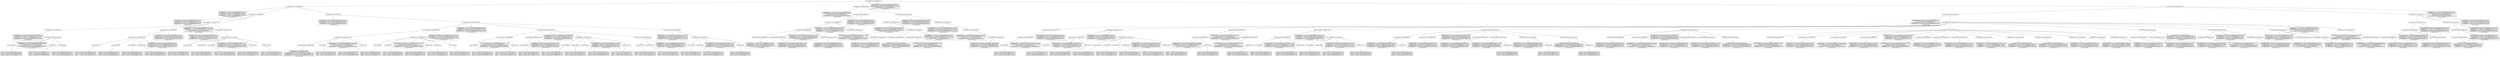 digraph mygraph {
  node [shape=box];
"//androidAppModule0:androidAppModule0"
"//androidAppModule0:androidAppModule0" -> "//androidAppModule1:androidAppModule1"
"//androidAppModule0:androidAppModule0" -> "//androidAppModule3:androidAppModule3"
"//androidAppModule0:androidAppModule0" -> "//androidAppModule0:src/main/java/com/androidAppModule0/Activity9.java\n//androidAppModule0:src/main/java/com/androidAppModule0/Activity1.java\n//androidAppModule0:src/main/res/layout/androidappmodule0activity_main5.xml\n//androidAppModule0:src/main/res/layout/androidappmodule0activity_main9.xml\n//androidAppModule0:src/main/AndroidManifest.xml\n//androidAppModule0:src/main/java/androidAppModule0packageJava0/Foo4.java\n...and 36 more items"
"//androidAppModule0:androidAppModule0" -> "//androidAppModule2:androidAppModule2"
"//androidAppModule2:androidAppModule2"
"//androidAppModule2:androidAppModule2" -> "//androidAppModule6:androidAppModule6"
"//androidAppModule2:androidAppModule2" -> "//androidAppModule7:androidAppModule7"
"//androidAppModule2:androidAppModule2" -> "//androidAppModule2:src/main/res/drawable/androidappmodule2image6.png\n//androidAppModule2:src/main/java/com/androidAppModule2/Activity1.java\n//androidAppModule2:src/main/res/layout/androidappmodule2activity_main2.xml\n//androidAppModule2:src/main/AndroidManifest.xml\n//androidAppModule2:src/main/java/androidAppModule2packageJava0/Foo4.java\n//androidAppModule2:src/main/res/values/strings.xml\n//androidAppModule2:src/main/res/layout/androidappmodule2activity_main1.xml\n...and 35 more items"
"//androidAppModule2:src/main/res/drawable/androidappmodule2image6.png\n//androidAppModule2:src/main/java/com/androidAppModule2/Activity1.java\n//androidAppModule2:src/main/res/layout/androidappmodule2activity_main2.xml\n//androidAppModule2:src/main/AndroidManifest.xml\n//androidAppModule2:src/main/java/androidAppModule2packageJava0/Foo4.java\n//androidAppModule2:src/main/res/values/strings.xml\n//androidAppModule2:src/main/res/layout/androidappmodule2activity_main1.xml\n...and 35 more items"
"//androidAppModule0:src/main/java/com/androidAppModule0/Activity9.java\n//androidAppModule0:src/main/java/com/androidAppModule0/Activity1.java\n//androidAppModule0:src/main/res/layout/androidappmodule0activity_main5.xml\n//androidAppModule0:src/main/res/layout/androidappmodule0activity_main9.xml\n//androidAppModule0:src/main/AndroidManifest.xml\n//androidAppModule0:src/main/java/androidAppModule0packageJava0/Foo4.java\n...and 36 more items"
"//androidAppModule3:androidAppModule3"
"//androidAppModule3:androidAppModule3" -> "//androidAppModule3:src/main/res/drawable/androidappmodule3image0.png\n//androidAppModule3:src/main/res/layout/androidappmodule3activity_main3.xml\n//androidAppModule3:src/main/res/drawable/androidappmodule3image2.png\n//androidAppModule3:src/main/res/values/strings.xml\n//androidAppModule3:src/main/java/com/androidAppModule3/Activity1.java\n//androidAppModule3:src/main/res/layout/androidappmodule3activity_main6.xml\n...and 36 more items"
"//androidAppModule3:androidAppModule3" -> "//androidAppModule9:androidAppModule9"
"//androidAppModule3:androidAppModule3" -> "//androidAppModule8:androidAppModule8"
"//androidAppModule9:androidAppModule9"
"//androidAppModule9:androidAppModule9" -> "//androidAppModule17:androidAppModule17"
"//androidAppModule9:androidAppModule9" -> "//androidAppModule9:src/main/java/com/androidAppModule9/Activity4.java\n//androidAppModule9:src/main/res/drawable/androidappmodule9image0.png\n//androidAppModule9:src/main/res/drawable/androidappmodule9image9.png\n//androidAppModule9:src/main/res/layout/androidappmodule9activity_main7.xml\n//androidAppModule9:src/main/java/com/androidAppModule9/Activity9.java\n//androidAppModule9:src/main/res/drawable/androidappmodule9image12.png\n...and 36 more items"
"//androidAppModule9:src/main/java/com/androidAppModule9/Activity4.java\n//androidAppModule9:src/main/res/drawable/androidappmodule9image0.png\n//androidAppModule9:src/main/res/drawable/androidappmodule9image9.png\n//androidAppModule9:src/main/res/layout/androidappmodule9activity_main7.xml\n//androidAppModule9:src/main/java/com/androidAppModule9/Activity9.java\n//androidAppModule9:src/main/res/drawable/androidappmodule9image12.png\n...and 36 more items"
"//androidAppModule1:androidAppModule1"
"//androidAppModule1:androidAppModule1" -> "//androidAppModule1:src/main/java/com/androidAppModule1/Activity3.java\n//androidAppModule1:src/main/java/com/androidAppModule1/Activity5.java\n//androidAppModule1:src/main/java/com/androidAppModule1/Activity6.java\n//androidAppModule1:src/main/java/com/androidAppModule1/Activity7.java\n//androidAppModule1:src/main/java/com/androidAppModule1/Activity8.java\n//androidAppModule1:src/main/java/com/androidAppModule1/Activity9.java\n//androidAppModule1:src/main/AndroidManifest.xml\n...and 35 more items"
"//androidAppModule1:androidAppModule1" -> "//androidAppModule5:androidAppModule5"
"//androidAppModule1:androidAppModule1" -> "//androidAppModule4:androidAppModule4"
"//androidAppModule4:androidAppModule4"
"//androidAppModule4:androidAppModule4" -> "//androidAppModule4:src/main/res/drawable/androidappmodule4image3.png\n//androidAppModule4:src/main/res/layout/androidappmodule4activity_main7.xml\n//androidAppModule4:src/main/res/drawable/androidappmodule4image12.png\n//androidAppModule4:src/main/res/drawable/androidappmodule4image14.png\n//androidAppModule4:src/main/java/com/androidAppModule4/Activity6.java\n//androidAppModule4:src/main/res/drawable/androidappmodule4image9.png\n...and 36 more items"
"//androidAppModule4:androidAppModule4" -> "//androidAppModule10:androidAppModule10"
"//androidAppModule10:androidAppModule10"
"//androidAppModule10:androidAppModule10" -> "//androidAppModule18:androidAppModule18"
"//androidAppModule10:androidAppModule10" -> "//androidAppModule10:src/main/java/androidAppModule10packageJava0/Foo0.java\n//androidAppModule10:src/main/res/drawable/androidappmodule10image8.png\n//androidAppModule10:src/main/res/drawable/androidappmodule10image9.png\n//androidAppModule10:src/main/res/layout/androidappmodule10activity_main3.xml\n//androidAppModule10:src/main/res/layout/androidappmodule10activity_main8.xml\n//androidAppModule10:src/main/java/androidAppModule10packageJava0/Foo2.java\n...and 36 more items"
"//androidAppModule10:androidAppModule10" -> "//androidAppModule20:androidAppModule20"
"//androidAppModule10:androidAppModule10" -> "//androidAppModule19:androidAppModule19"
"//androidAppModule18:androidAppModule18"
"//androidAppModule18:androidAppModule18" -> "//androidAppModule41:androidAppModule41"
"//androidAppModule18:androidAppModule18" -> "//androidAppModule42:androidAppModule42"
"//androidAppModule18:androidAppModule18" -> "//androidAppModule18:src/main/res/layout/androidappmodule18activity_main5.xml\n//androidAppModule18:src/main/res/layout/androidappmodule18activity_main6.xml\n//androidAppModule18:src/main/res/layout/androidappmodule18activity_main7.xml\n//androidAppModule18:src/main/res/layout/androidappmodule18activity_main8.xml\n//androidAppModule18:src/main/res/layout/androidappmodule18activity_main9.xml\n//androidAppModule18:src/main/res/values/strings.xml\n...and 36 more items"
"//androidAppModule42:androidAppModule42"
"//androidAppModule42:androidAppModule42" -> "//module3:module3"
"//androidAppModule42:androidAppModule42" -> "//module5:module5"
"//androidAppModule42:androidAppModule42" -> "//androidAppModule42:src/main/res/layout/androidappmodule42activity_main4.xml\n//androidAppModule42:src/main/res/layout/androidappmodule42activity_main2.xml\n//androidAppModule42:src/main/res/values/strings.xml\n//androidAppModule42:src/main/java/androidAppModule42packageJava0/Foo4.java\n//androidAppModule42:src/main/res/drawable/androidappmodule42image0.png\n//androidAppModule42:src/main/res/layout/androidappmodule42activity_main9.xml\n...and 36 more items"
"//androidAppModule42:androidAppModule42" -> "//module6:module6"
"//androidAppModule42:androidAppModule42" -> "//module4:module4"
"//androidAppModule42:androidAppModule42" -> "//module2:module2"
"//module5:module5"
"//module5:module5" -> "//module5:src/main/java/module5packageJava0/Foo1.java\n//module5:src/main/java/module5packageJava0/Foo2.java\n//module5:src/main/java/module5packageJava0/Foo4.java\n//module5:src/main/java/module5packageJava0/Foo0.java\n//module5:src/main/java/module5packageJava0/Foo3.java"
"//androidAppModule41:androidAppModule41"
"//androidAppModule41:androidAppModule41" -> "//androidAppModule99:androidAppModule99"
"//androidAppModule41:androidAppModule41" -> "//module1:module1"
"//androidAppModule41:androidAppModule41" -> "//androidAppModule41:src/main/res/layout/androidappmodule41activity_main1.xml\n//androidAppModule41:src/main/java/com/androidAppModule41/Activity9.java\n//androidAppModule41:src/main/java/com/androidAppModule41/Activity3.java\n//androidAppModule41:src/main/AndroidManifest.xml\n//androidAppModule41:src/main/res/drawable/androidappmodule41image8.png\n//androidAppModule41:src/main/res/drawable/androidappmodule41image1.png\n...and 36 more items"
"//androidAppModule41:androidAppModule41" -> "//module0:module0"
"//androidAppModule1:src/main/java/com/androidAppModule1/Activity3.java\n//androidAppModule1:src/main/java/com/androidAppModule1/Activity5.java\n//androidAppModule1:src/main/java/com/androidAppModule1/Activity6.java\n//androidAppModule1:src/main/java/com/androidAppModule1/Activity7.java\n//androidAppModule1:src/main/java/com/androidAppModule1/Activity8.java\n//androidAppModule1:src/main/java/com/androidAppModule1/Activity9.java\n//androidAppModule1:src/main/AndroidManifest.xml\n...and 35 more items"
"//androidAppModule5:androidAppModule5"
"//androidAppModule5:androidAppModule5" -> "//androidAppModule5:src/main/java/com/androidAppModule5/Activity1.java\n//androidAppModule5:src/main/java/com/androidAppModule5/Activity2.java\n//androidAppModule5:src/main/java/com/androidAppModule5/Activity3.java\n//androidAppModule5:src/main/java/com/androidAppModule5/Activity4.java\n//androidAppModule5:src/main/java/com/androidAppModule5/Activity5.java\n//androidAppModule5:src/main/java/com/androidAppModule5/Activity6.java\n...and 36 more items"
"//androidAppModule5:androidAppModule5" -> "//androidAppModule11:androidAppModule11"
"//androidAppModule11:androidAppModule11"
"//androidAppModule11:androidAppModule11" -> "//androidAppModule21:androidAppModule21"
"//androidAppModule11:androidAppModule11" -> "//androidAppModule23:androidAppModule23"
"//androidAppModule11:androidAppModule11" -> "//androidAppModule11:src/main/res/drawable/androidappmodule11image5.png\n//androidAppModule11:src/main/java/androidAppModule11packageJava0/Foo3.java\n//androidAppModule11:src/main/res/layout/androidappmodule11activity_main1.xml\n//androidAppModule11:src/main/java/com/androidAppModule11/Activity3.java\n//androidAppModule11:src/main/res/values/strings.xml\n//androidAppModule11:src/main/res/drawable/androidappmodule11image0.png\n...and 36 more items"
"//androidAppModule11:androidAppModule11" -> "//androidAppModule22:androidAppModule22"
"//androidAppModule22:androidAppModule22"
"//androidAppModule22:androidAppModule22" -> "//androidAppModule22:src/main/res/layout/androidappmodule22activity_main0.xml\n//androidAppModule22:src/main/java/androidAppModule22packageJava0/Foo4.java\n//androidAppModule22:src/main/res/drawable/androidappmodule22image0.png\n//androidAppModule22:src/main/java/com/androidAppModule22/Activity1.java\n//androidAppModule22:src/main/java/com/androidAppModule22/Activity8.java\n//androidAppModule22:src/main/res/layout/androidappmodule22activity_main1.xml\n...and 36 more items"
"//androidAppModule22:androidAppModule22" -> "//androidAppModule49:androidAppModule49"
"//androidAppModule49:androidAppModule49"
"//androidAppModule49:androidAppModule49" -> "//module22:module22"
"//androidAppModule49:androidAppModule49" -> "//module23:module23"
"//androidAppModule49:androidAppModule49" -> "//module25:module25"
"//androidAppModule49:androidAppModule49" -> "//androidAppModule49:src/main/java/androidAppModule49packageJava0/Foo1.java\n//androidAppModule49:src/main/java/com/androidAppModule49/Activity9.java\n//androidAppModule49:src/main/res/layout/androidappmodule49activity_main3.xml\n//androidAppModule49:src/main/res/layout/androidappmodule49activity_main8.xml\n//androidAppModule49:src/main/res/drawable/androidappmodule49image5.png\n//androidAppModule49:src/main/java/androidAppModule49packageJava0/Foo2.java\n...and 36 more items"
"//androidAppModule49:androidAppModule49" -> "//module26:module26"
"//androidAppModule49:androidAppModule49" -> "//module24:module24"
"//module26:module26"
"//module26:module26" -> "//module26:src/main/java/module26packageJava0/Foo3.java\n//module26:src/main/java/module26packageJava0/Foo4.java\n//module26:src/main/java/module26packageJava0/Foo2.java\n//module26:src/main/java/module26packageJava0/Foo0.java\n//module26:src/main/java/module26packageJava0/Foo1.java"
"//module26:src/main/java/module26packageJava0/Foo3.java\n//module26:src/main/java/module26packageJava0/Foo4.java\n//module26:src/main/java/module26packageJava0/Foo2.java\n//module26:src/main/java/module26packageJava0/Foo0.java\n//module26:src/main/java/module26packageJava0/Foo1.java"
"//module25:module25"
"//module25:module25" -> "//module25:src/main/java/module25packageJava0/Foo0.java\n//module25:src/main/java/module25packageJava0/Foo1.java\n//module25:src/main/java/module25packageJava0/Foo2.java\n//module25:src/main/java/module25packageJava0/Foo3.java\n//module25:src/main/java/module25packageJava0/Foo4.java"
"//module23:module23"
"//module23:module23" -> "//module23:src/main/java/module23packageJava0/Foo4.java\n//module23:src/main/java/module23packageJava0/Foo2.java\n//module23:src/main/java/module23packageJava0/Foo3.java\n//module23:src/main/java/module23packageJava0/Foo0.java\n//module23:src/main/java/module23packageJava0/Foo1.java"
"//module23:src/main/java/module23packageJava0/Foo4.java\n//module23:src/main/java/module23packageJava0/Foo2.java\n//module23:src/main/java/module23packageJava0/Foo3.java\n//module23:src/main/java/module23packageJava0/Foo0.java\n//module23:src/main/java/module23packageJava0/Foo1.java"
"//module22:module22"
"//module22:module22" -> "//module22:src/main/java/module22packageJava0/Foo0.java\n//module22:src/main/java/module22packageJava0/Foo3.java\n//module22:src/main/java/module22packageJava0/Foo4.java\n//module22:src/main/java/module22packageJava0/Foo1.java\n//module22:src/main/java/module22packageJava0/Foo2.java"
"//androidAppModule22:src/main/res/layout/androidappmodule22activity_main0.xml\n//androidAppModule22:src/main/java/androidAppModule22packageJava0/Foo4.java\n//androidAppModule22:src/main/res/drawable/androidappmodule22image0.png\n//androidAppModule22:src/main/java/com/androidAppModule22/Activity1.java\n//androidAppModule22:src/main/java/com/androidAppModule22/Activity8.java\n//androidAppModule22:src/main/res/layout/androidappmodule22activity_main1.xml\n...and 36 more items"
"//androidAppModule11:src/main/res/drawable/androidappmodule11image5.png\n//androidAppModule11:src/main/java/androidAppModule11packageJava0/Foo3.java\n//androidAppModule11:src/main/res/layout/androidappmodule11activity_main1.xml\n//androidAppModule11:src/main/java/com/androidAppModule11/Activity3.java\n//androidAppModule11:src/main/res/values/strings.xml\n//androidAppModule11:src/main/res/drawable/androidappmodule11image0.png\n...and 36 more items"
"//androidAppModule21:androidAppModule21"
"//androidAppModule21:androidAppModule21" -> "//androidAppModule21:src/main/res/layout/androidappmodule21activity_main1.xml\n//androidAppModule21:src/main/res/drawable/androidappmodule21image2.png\n//androidAppModule21:src/main/res/layout/androidappmodule21activity_main9.xml\n//androidAppModule21:src/main/java/com/androidAppModule21/Activity4.java\n//androidAppModule21:src/main/java/com/androidAppModule21/Activity5.java\n//androidAppModule21:src/main/res/layout/androidappmodule21activity_main2.xml\n...and 36 more items"
"//androidAppModule21:androidAppModule21" -> "//androidAppModule48:androidAppModule48"
"//androidAppModule48:androidAppModule48"
"//androidAppModule48:androidAppModule48" -> "//module19:module19"
"//androidAppModule48:androidAppModule48" -> "//androidAppModule48:src/main/res/drawable/androidappmodule48image0.png\n//androidAppModule48:src/main/java/androidAppModule48packageJava0/Foo2.java\n//androidAppModule48:src/main/java/com/androidAppModule48/Activity2.java\n//androidAppModule48:src/main/res/values/strings.xml\n//androidAppModule48:src/main/res/layout/androidappmodule48activity_main8.xml\n//androidAppModule48:src/main/res/drawable/androidappmodule48image3.png\n//androidAppModule48:src/main/AndroidManifest.xml\n...and 35 more items"
"//androidAppModule48:androidAppModule48" -> "//module21:module21"
"//androidAppModule48:androidAppModule48" -> "//module20:module20"
"//module21:module21"
"//module21:module21" -> "//module21:src/main/java/module21packageJava0/Foo2.java\n//module21:src/main/java/module21packageJava0/Foo4.java\n//module21:src/main/java/module21packageJava0/Foo1.java\n//module21:src/main/java/module21packageJava0/Foo3.java\n//module21:src/main/java/module21packageJava0/Foo0.java"
"//module21:src/main/java/module21packageJava0/Foo2.java\n//module21:src/main/java/module21packageJava0/Foo4.java\n//module21:src/main/java/module21packageJava0/Foo1.java\n//module21:src/main/java/module21packageJava0/Foo3.java\n//module21:src/main/java/module21packageJava0/Foo0.java"
"//androidAppModule41:src/main/res/layout/androidappmodule41activity_main1.xml\n//androidAppModule41:src/main/java/com/androidAppModule41/Activity9.java\n//androidAppModule41:src/main/java/com/androidAppModule41/Activity3.java\n//androidAppModule41:src/main/AndroidManifest.xml\n//androidAppModule41:src/main/res/drawable/androidappmodule41image8.png\n//androidAppModule41:src/main/res/drawable/androidappmodule41image1.png\n...and 36 more items"
"//androidAppModule48:src/main/res/drawable/androidappmodule48image0.png\n//androidAppModule48:src/main/java/androidAppModule48packageJava0/Foo2.java\n//androidAppModule48:src/main/java/com/androidAppModule48/Activity2.java\n//androidAppModule48:src/main/res/values/strings.xml\n//androidAppModule48:src/main/res/layout/androidappmodule48activity_main8.xml\n//androidAppModule48:src/main/res/drawable/androidappmodule48image3.png\n//androidAppModule48:src/main/AndroidManifest.xml\n...and 35 more items"
"//module0:module0"
"//module0:module0" -> "//module0:src/main/java/module0packageJava0/Foo4.java\n//module0:src/main/java/module0packageJava0/Foo0.java\n//module0:src/main/java/module0packageJava0/Foo1.java\n//module0:src/main/java/module0packageJava0/Foo2.java\n//module0:src/main/java/module0packageJava0/Foo3.java"
"//androidAppModule10:src/main/java/androidAppModule10packageJava0/Foo0.java\n//androidAppModule10:src/main/res/drawable/androidappmodule10image8.png\n//androidAppModule10:src/main/res/drawable/androidappmodule10image9.png\n//androidAppModule10:src/main/res/layout/androidappmodule10activity_main3.xml\n//androidAppModule10:src/main/res/layout/androidappmodule10activity_main8.xml\n//androidAppModule10:src/main/java/androidAppModule10packageJava0/Foo2.java\n...and 36 more items"
"//androidAppModule3:src/main/res/drawable/androidappmodule3image0.png\n//androidAppModule3:src/main/res/layout/androidappmodule3activity_main3.xml\n//androidAppModule3:src/main/res/drawable/androidappmodule3image2.png\n//androidAppModule3:src/main/res/values/strings.xml\n//androidAppModule3:src/main/java/com/androidAppModule3/Activity1.java\n//androidAppModule3:src/main/res/layout/androidappmodule3activity_main6.xml\n...and 36 more items"
"//module19:module19"
"//module19:module19" -> "//module19:src/main/java/module19packageJava0/Foo3.java\n//module19:src/main/java/module19packageJava0/Foo4.java\n//module19:src/main/java/module19packageJava0/Foo0.java\n//module19:src/main/java/module19packageJava0/Foo1.java\n//module19:src/main/java/module19packageJava0/Foo2.java"
"//module25:src/main/java/module25packageJava0/Foo0.java\n//module25:src/main/java/module25packageJava0/Foo1.java\n//module25:src/main/java/module25packageJava0/Foo2.java\n//module25:src/main/java/module25packageJava0/Foo3.java\n//module25:src/main/java/module25packageJava0/Foo4.java"
"//androidAppModule21:src/main/res/layout/androidappmodule21activity_main1.xml\n//androidAppModule21:src/main/res/drawable/androidappmodule21image2.png\n//androidAppModule21:src/main/res/layout/androidappmodule21activity_main9.xml\n//androidAppModule21:src/main/java/com/androidAppModule21/Activity4.java\n//androidAppModule21:src/main/java/com/androidAppModule21/Activity5.java\n//androidAppModule21:src/main/res/layout/androidappmodule21activity_main2.xml\n...and 36 more items"
"//module24:module24"
"//module24:module24" -> "//module24:src/main/java/module24packageJava0/Foo0.java\n//module24:src/main/java/module24packageJava0/Foo2.java\n//module24:src/main/java/module24packageJava0/Foo4.java\n//module24:src/main/java/module24packageJava0/Foo3.java\n//module24:src/main/java/module24packageJava0/Foo1.java"
"//module24:src/main/java/module24packageJava0/Foo0.java\n//module24:src/main/java/module24packageJava0/Foo2.java\n//module24:src/main/java/module24packageJava0/Foo4.java\n//module24:src/main/java/module24packageJava0/Foo3.java\n//module24:src/main/java/module24packageJava0/Foo1.java"
"//module1:module1"
"//module1:module1" -> "//module1:src/main/java/module1packageJava0/Foo1.java\n//module1:src/main/java/module1packageJava0/Foo2.java\n//module1:src/main/java/module1packageJava0/Foo3.java\n//module1:src/main/java/module1packageJava0/Foo4.java\n//module1:src/main/java/module1packageJava0/Foo0.java"
"//module1:src/main/java/module1packageJava0/Foo1.java\n//module1:src/main/java/module1packageJava0/Foo2.java\n//module1:src/main/java/module1packageJava0/Foo3.java\n//module1:src/main/java/module1packageJava0/Foo4.java\n//module1:src/main/java/module1packageJava0/Foo0.java"
"//androidAppModule19:androidAppModule19"
"//androidAppModule19:androidAppModule19" -> "//androidAppModule19:src/main/res/layout/androidappmodule19activity_main0.xml\n//androidAppModule19:src/main/res/layout/androidappmodule19activity_main1.xml\n//androidAppModule19:src/main/res/layout/androidappmodule19activity_main3.xml\n//androidAppModule19:src/main/res/layout/androidappmodule19activity_main4.xml\n//androidAppModule19:src/main/res/layout/androidappmodule19activity_main6.xml\n//androidAppModule19:src/main/res/layout/androidappmodule19activity_main7.xml\n...and 36 more items"
"//androidAppModule19:androidAppModule19" -> "//androidAppModule43:androidAppModule43"
"//androidAppModule43:androidAppModule43"
"//androidAppModule43:androidAppModule43" -> "//module7:module7"
"//androidAppModule43:androidAppModule43" -> "//module8:module8"
"//androidAppModule43:androidAppModule43" -> "//androidAppModule43:src/main/java/androidAppModule43packageJava0/Foo1.java\n//androidAppModule43:src/main/java/com/androidAppModule43/Activity8.java\n//androidAppModule43:src/main/res/drawable/androidappmodule43image10.png\n//androidAppModule43:src/main/res/drawable/androidappmodule43image9.png\n//androidAppModule43:src/main/res/drawable/androidappmodule43image5.png\n//androidAppModule43:src/main/res/layout/androidappmodule43activity_main2.xml\n...and 36 more items"
"//androidAppModule43:androidAppModule43" -> "//module9:module9"
"//androidAppModule43:src/main/java/androidAppModule43packageJava0/Foo1.java\n//androidAppModule43:src/main/java/com/androidAppModule43/Activity8.java\n//androidAppModule43:src/main/res/drawable/androidappmodule43image10.png\n//androidAppModule43:src/main/res/drawable/androidappmodule43image9.png\n//androidAppModule43:src/main/res/drawable/androidappmodule43image5.png\n//androidAppModule43:src/main/res/layout/androidappmodule43activity_main2.xml\n...and 36 more items"
"//module8:module8"
"//module8:module8" -> "//module8:src/main/java/module8packageJava0/Foo0.java\n//module8:src/main/java/module8packageJava0/Foo1.java\n//module8:src/main/java/module8packageJava0/Foo2.java\n//module8:src/main/java/module8packageJava0/Foo3.java\n//module8:src/main/java/module8packageJava0/Foo4.java"
"//module8:src/main/java/module8packageJava0/Foo0.java\n//module8:src/main/java/module8packageJava0/Foo1.java\n//module8:src/main/java/module8packageJava0/Foo2.java\n//module8:src/main/java/module8packageJava0/Foo3.java\n//module8:src/main/java/module8packageJava0/Foo4.java"
"//module7:module7"
"//module7:module7" -> "//module7:src/main/java/module7packageJava0/Foo1.java\n//module7:src/main/java/module7packageJava0/Foo0.java\n//module7:src/main/java/module7packageJava0/Foo2.java\n//module7:src/main/java/module7packageJava0/Foo3.java\n//module7:src/main/java/module7packageJava0/Foo4.java"
"//module7:src/main/java/module7packageJava0/Foo1.java\n//module7:src/main/java/module7packageJava0/Foo0.java\n//module7:src/main/java/module7packageJava0/Foo2.java\n//module7:src/main/java/module7packageJava0/Foo3.java\n//module7:src/main/java/module7packageJava0/Foo4.java"
"//androidAppModule19:src/main/res/layout/androidappmodule19activity_main0.xml\n//androidAppModule19:src/main/res/layout/androidappmodule19activity_main1.xml\n//androidAppModule19:src/main/res/layout/androidappmodule19activity_main3.xml\n//androidAppModule19:src/main/res/layout/androidappmodule19activity_main4.xml\n//androidAppModule19:src/main/res/layout/androidappmodule19activity_main6.xml\n//androidAppModule19:src/main/res/layout/androidappmodule19activity_main7.xml\n...and 36 more items"
"//androidAppModule49:src/main/java/androidAppModule49packageJava0/Foo1.java\n//androidAppModule49:src/main/java/com/androidAppModule49/Activity9.java\n//androidAppModule49:src/main/res/layout/androidappmodule49activity_main3.xml\n//androidAppModule49:src/main/res/layout/androidappmodule49activity_main8.xml\n//androidAppModule49:src/main/res/drawable/androidappmodule49image5.png\n//androidAppModule49:src/main/java/androidAppModule49packageJava0/Foo2.java\n...and 36 more items"
"//module19:src/main/java/module19packageJava0/Foo3.java\n//module19:src/main/java/module19packageJava0/Foo4.java\n//module19:src/main/java/module19packageJava0/Foo0.java\n//module19:src/main/java/module19packageJava0/Foo1.java\n//module19:src/main/java/module19packageJava0/Foo2.java"
"//androidAppModule7:androidAppModule7"
"//androidAppModule7:androidAppModule7" -> "//androidAppModule13:androidAppModule13"
"//androidAppModule7:androidAppModule7" -> "//androidAppModule14:androidAppModule14"
"//androidAppModule7:androidAppModule7" -> "//androidAppModule7:src/main/java/com/androidAppModule7/Activity2.java\n//androidAppModule7:src/main/res/drawable/androidappmodule7image12.png\n//androidAppModule7:src/main/res/drawable/androidappmodule7image3.png\n//androidAppModule7:src/main/res/drawable/androidappmodule7image8.png\n//androidAppModule7:src/main/res/drawable/androidappmodule7image4.png\n//androidAppModule7:src/main/res/drawable/androidappmodule7image2.png\n...and 36 more items"
"//androidAppModule14:androidAppModule14"
"//androidAppModule14:androidAppModule14" -> "//androidAppModule36:androidAppModule36"
"//androidAppModule14:androidAppModule14" -> "//androidAppModule14:src/main/java/com/androidAppModule14/Activity5.java\n//androidAppModule14:src/main/java/com/androidAppModule14/Activity6.java\n//androidAppModule14:src/main/java/com/androidAppModule14/Activity7.java\n//androidAppModule14:src/main/java/com/androidAppModule14/Activity8.java\n//androidAppModule14:src/main/java/com/androidAppModule14/Activity9.java\n//androidAppModule14:src/main/res/drawable/androidappmodule14image10.png\n...and 36 more items"
"//androidAppModule36:androidAppModule36"
"//androidAppModule36:androidAppModule36" -> "//androidAppModule91:androidAppModule91"
"//androidAppModule36:androidAppModule36" -> "//androidAppModule36:src/main/java/com/androidAppModule36/Activity6.java\n//androidAppModule36:src/main/java/com/androidAppModule36/Activity7.java\n//androidAppModule36:src/main/java/com/androidAppModule36/Activity9.java\n//androidAppModule36:src/main/java/com/androidAppModule36/Activity8.java\n//androidAppModule36:src/main/res/layout/androidappmodule36activity_main3.xml\n//androidAppModule36:src/main/java/androidAppModule36packageJava0/Foo0.java\n...and 36 more items"
"//androidAppModule36:src/main/java/com/androidAppModule36/Activity6.java\n//androidAppModule36:src/main/java/com/androidAppModule36/Activity7.java\n//androidAppModule36:src/main/java/com/androidAppModule36/Activity9.java\n//androidAppModule36:src/main/java/com/androidAppModule36/Activity8.java\n//androidAppModule36:src/main/res/layout/androidappmodule36activity_main3.xml\n//androidAppModule36:src/main/java/androidAppModule36packageJava0/Foo0.java\n...and 36 more items"
"//androidAppModule91:androidAppModule91"
"//androidAppModule91:androidAppModule91" -> "//androidAppModule91:src/main/res/values/strings.xml\n//androidAppModule91:src/main/java/androidAppModule91packageJava0/Foo2.java\n//androidAppModule91:src/main/java/androidAppModule91packageJava0/Foo3.java\n//androidAppModule91:src/main/java/com/androidAppModule91/Activity2.java\n//androidAppModule91:src/main/java/com/androidAppModule91/Activity3.java\n//androidAppModule91:src/main/java/com/androidAppModule91/Activity8.java\n...and 36 more items"
"//androidAppModule13:androidAppModule13"
"//androidAppModule13:androidAppModule13" -> "//androidAppModule35:androidAppModule35"
"//androidAppModule13:androidAppModule13" -> "//androidAppModule13:src/main/res/layout/androidappmodule13activity_main7.xml\n//androidAppModule13:src/main/res/drawable/androidappmodule13image14.png\n//androidAppModule13:src/main/java/com/androidAppModule13/Activity3.java\n//androidAppModule13:src/main/res/layout/androidappmodule13activity_main4.xml\n//androidAppModule13:src/main/res/drawable/androidappmodule13image0.png\n//androidAppModule13:src/main/java/com/androidAppModule13/Activity6.java\n...and 36 more items"
"//androidAppModule35:androidAppModule35"
"//androidAppModule35:androidAppModule35" -> "//androidAppModule89:androidAppModule89"
"//androidAppModule35:androidAppModule35" -> "//androidAppModule35:src/main/res/drawable/androidappmodule35image13.png\n//androidAppModule35:src/main/res/drawable/androidappmodule35image3.png\n//androidAppModule35:src/main/res/drawable/androidappmodule35image5.png\n//androidAppModule35:src/main/res/drawable/androidappmodule35image6.png\n//androidAppModule35:src/main/res/drawable/androidappmodule35image7.png\n//androidAppModule35:src/main/res/drawable/androidappmodule35image8.png\n...and 36 more items"
"//androidAppModule35:androidAppModule35" -> "//androidAppModule90:androidAppModule90"
"//androidAppModule89:androidAppModule89"
"//androidAppModule89:androidAppModule89" -> "//androidAppModule89:src/main/java/com/androidAppModule89/Activity4.java\n//androidAppModule89:src/main/res/layout/androidappmodule89activity_main4.xml\n//androidAppModule89:src/main/res/layout/androidappmodule89activity_main5.xml\n//androidAppModule89:src/main/res/layout/androidappmodule89activity_main6.xml\n//androidAppModule89:src/main/res/drawable/androidappmodule89image9.png\n//androidAppModule89:src/main/res/layout/androidappmodule89activity_main7.xml\n...and 36 more items"
"//androidAppModule23:androidAppModule23"
"//androidAppModule23:androidAppModule23" -> "//androidAppModule50:androidAppModule50"
"//androidAppModule23:androidAppModule23" -> "//androidAppModule23:src/main/java/com/androidAppModule23/Activity6.java\n//androidAppModule23:src/main/java/com/androidAppModule23/Activity5.java\n//androidAppModule23:src/main/java/androidAppModule23packageJava0/Foo2.java\n//androidAppModule23:src/main/res/drawable/androidappmodule23image9.png\n//androidAppModule23:src/main/res/drawable/androidappmodule23image3.png\n//androidAppModule23:src/main/res/drawable/androidappmodule23image12.png\n...and 36 more items"
"//androidAppModule23:src/main/java/com/androidAppModule23/Activity6.java\n//androidAppModule23:src/main/java/com/androidAppModule23/Activity5.java\n//androidAppModule23:src/main/java/androidAppModule23packageJava0/Foo2.java\n//androidAppModule23:src/main/res/drawable/androidappmodule23image9.png\n//androidAppModule23:src/main/res/drawable/androidappmodule23image3.png\n//androidAppModule23:src/main/res/drawable/androidappmodule23image12.png\n...and 36 more items"
"//androidAppModule50:androidAppModule50"
"//androidAppModule50:androidAppModule50" -> "//module27:module27"
"//androidAppModule50:androidAppModule50" -> "//module28:module28"
"//androidAppModule50:androidAppModule50" -> "//module30:module30"
"//androidAppModule50:androidAppModule50" -> "//module29:module29"
"//androidAppModule50:androidAppModule50" -> "//androidAppModule50:src/main/res/drawable/androidappmodule50image2.png\n//androidAppModule50:src/main/res/drawable/androidappmodule50image14.png\n//androidAppModule50:src/main/res/layout/androidappmodule50activity_main3.xml\n//androidAppModule50:src/main/res/layout/androidappmodule50activity_main0.xml\n//androidAppModule50:src/main/res/layout/androidappmodule50activity_main9.xml\n//androidAppModule50:src/main/java/com/androidAppModule50/Activity7.java\n...and 36 more items"
"//androidAppModule50:src/main/res/drawable/androidappmodule50image2.png\n//androidAppModule50:src/main/res/drawable/androidappmodule50image14.png\n//androidAppModule50:src/main/res/layout/androidappmodule50activity_main3.xml\n//androidAppModule50:src/main/res/layout/androidappmodule50activity_main0.xml\n//androidAppModule50:src/main/res/layout/androidappmodule50activity_main9.xml\n//androidAppModule50:src/main/java/com/androidAppModule50/Activity7.java\n...and 36 more items"
"//module29:module29"
"//module29:module29" -> "//module29:src/main/java/module29packageJava0/Foo2.java\n//module29:src/main/java/module29packageJava0/Foo0.java\n//module29:src/main/java/module29packageJava0/Foo1.java\n//module29:src/main/java/module29packageJava0/Foo3.java\n//module29:src/main/java/module29packageJava0/Foo4.java"
"//module29:src/main/java/module29packageJava0/Foo2.java\n//module29:src/main/java/module29packageJava0/Foo0.java\n//module29:src/main/java/module29packageJava0/Foo1.java\n//module29:src/main/java/module29packageJava0/Foo3.java\n//module29:src/main/java/module29packageJava0/Foo4.java"
"//module30:module30"
"//module30:module30" -> "//module30:src/main/java/module30packageJava0/Foo1.java\n//module30:src/main/java/module30packageJava0/Foo2.java\n//module30:src/main/java/module30packageJava0/Foo3.java\n//module30:src/main/java/module30packageJava0/Foo4.java\n//module30:src/main/java/module30packageJava0/Foo0.java"
"//module30:src/main/java/module30packageJava0/Foo1.java\n//module30:src/main/java/module30packageJava0/Foo2.java\n//module30:src/main/java/module30packageJava0/Foo3.java\n//module30:src/main/java/module30packageJava0/Foo4.java\n//module30:src/main/java/module30packageJava0/Foo0.java"
"//module27:module27"
"//module27:module27" -> "//module27:src/main/java/module27packageJava0/Foo0.java\n//module27:src/main/java/module27packageJava0/Foo2.java\n//module27:src/main/java/module27packageJava0/Foo4.java\n//module27:src/main/java/module27packageJava0/Foo3.java\n//module27:src/main/java/module27packageJava0/Foo1.java"
"//module27:src/main/java/module27packageJava0/Foo0.java\n//module27:src/main/java/module27packageJava0/Foo2.java\n//module27:src/main/java/module27packageJava0/Foo4.java\n//module27:src/main/java/module27packageJava0/Foo3.java\n//module27:src/main/java/module27packageJava0/Foo1.java"
"//module6:module6"
"//module6:module6" -> "//module6:src/main/java/module6packageJava0/Foo2.java\n//module6:src/main/java/module6packageJava0/Foo3.java\n//module6:src/main/java/module6packageJava0/Foo0.java\n//module6:src/main/java/module6packageJava0/Foo1.java\n//module6:src/main/java/module6packageJava0/Foo4.java"
"//module6:src/main/java/module6packageJava0/Foo2.java\n//module6:src/main/java/module6packageJava0/Foo3.java\n//module6:src/main/java/module6packageJava0/Foo0.java\n//module6:src/main/java/module6packageJava0/Foo1.java\n//module6:src/main/java/module6packageJava0/Foo4.java"
"//androidAppModule8:androidAppModule8"
"//androidAppModule8:androidAppModule8" -> "//androidAppModule15:androidAppModule15"
"//androidAppModule8:androidAppModule8" -> "//androidAppModule8:src/main/res/layout/androidappmodule8activity_main9.xml\n//androidAppModule8:src/main/res/drawable/androidappmodule8image4.png\n//androidAppModule8:src/main/res/layout/androidappmodule8activity_main2.xml\n//androidAppModule8:src/main/res/drawable/androidappmodule8image14.png\n//androidAppModule8:src/main/res/drawable/androidappmodule8image11.png\n//androidAppModule8:src/main/java/androidAppModule8packageJava0/Foo3.java\n...and 36 more items"
"//androidAppModule8:androidAppModule8" -> "//androidAppModule16:androidAppModule16"
"//androidAppModule16:androidAppModule16"
"//androidAppModule16:androidAppModule16" -> "//androidAppModule16:src/main/res/layout/androidappmodule16activity_main3.xml\n//androidAppModule16:src/main/res/layout/androidappmodule16activity_main4.xml\n//androidAppModule16:src/main/res/layout/androidappmodule16activity_main5.xml\n//androidAppModule16:src/main/res/layout/androidappmodule16activity_main6.xml\n//androidAppModule16:src/main/res/layout/androidappmodule16activity_main7.xml\n//androidAppModule16:src/main/res/layout/androidappmodule16activity_main8.xml\n...and 36 more items"
"//androidAppModule16:androidAppModule16" -> "//androidAppModule38:androidAppModule38"
"//androidAppModule38:androidAppModule38"
"//androidAppModule38:androidAppModule38" -> "//androidAppModule38:src/main/res/layout/androidappmodule38activity_main9.xml\n//androidAppModule38:src/main/res/drawable/androidappmodule38image1.png\n//androidAppModule38:src/main/res/drawable/androidappmodule38image11.png\n//androidAppModule38:src/main/AndroidManifest.xml\n//androidAppModule38:src/main/java/com/androidAppModule38/Activity4.java\n//androidAppModule38:src/main/java/com/androidAppModule38/Activity9.java\n...and 36 more items"
"//androidAppModule38:androidAppModule38" -> "//androidAppModule94:androidAppModule94"
"//androidAppModule94:androidAppModule94"
"//androidAppModule94:androidAppModule94" -> "//androidAppModule94:src/main/res/drawable/androidappmodule94image14.png\n//androidAppModule94:src/main/res/drawable/androidappmodule94image2.png\n//androidAppModule94:src/main/res/drawable/androidappmodule94image3.png\n//androidAppModule94:src/main/res/drawable/androidappmodule94image4.png\n//androidAppModule94:src/main/res/drawable/androidappmodule94image5.png\n//androidAppModule94:src/main/res/drawable/androidappmodule94image6.png\n...and 36 more items"
"//androidAppModule16:src/main/res/layout/androidappmodule16activity_main3.xml\n//androidAppModule16:src/main/res/layout/androidappmodule16activity_main4.xml\n//androidAppModule16:src/main/res/layout/androidappmodule16activity_main5.xml\n//androidAppModule16:src/main/res/layout/androidappmodule16activity_main6.xml\n//androidAppModule16:src/main/res/layout/androidappmodule16activity_main7.xml\n//androidAppModule16:src/main/res/layout/androidappmodule16activity_main8.xml\n...and 36 more items"
"//androidAppModule15:androidAppModule15"
"//androidAppModule15:androidAppModule15" -> "//androidAppModule15:src/main/res/drawable/androidappmodule15image11.png\n//androidAppModule15:src/main/res/layout/androidappmodule15activity_main1.xml\n//androidAppModule15:src/main/java/androidAppModule15packageJava0/Foo4.java\n//androidAppModule15:src/main/java/com/androidAppModule15/Activity1.java\n//androidAppModule15:src/main/res/drawable/androidappmodule15image8.png\n//androidAppModule15:src/main/res/values/strings.xml\n...and 36 more items"
"//androidAppModule15:androidAppModule15" -> "//androidAppModule37:androidAppModule37"
"//androidAppModule37:androidAppModule37"
"//androidAppModule37:androidAppModule37" -> "//androidAppModule92:androidAppModule92"
"//androidAppModule37:androidAppModule37" -> "//androidAppModule93:androidAppModule93"
"//androidAppModule37:androidAppModule37" -> "//androidAppModule37:src/main/res/drawable/androidappmodule37image0.png\n//androidAppModule37:src/main/java/com/androidAppModule37/Activity2.java\n//androidAppModule37:src/main/res/layout/androidappmodule37activity_main3.xml\n//androidAppModule37:src/main/res/layout/androidappmodule37activity_main8.xml\n//androidAppModule37:src/main/AndroidManifest.xml\n//androidAppModule37:src/main/res/drawable/androidappmodule37image12.png\n...and 36 more items"
"//androidAppModule37:src/main/res/drawable/androidappmodule37image0.png\n//androidAppModule37:src/main/java/com/androidAppModule37/Activity2.java\n//androidAppModule37:src/main/res/layout/androidappmodule37activity_main3.xml\n//androidAppModule37:src/main/res/layout/androidappmodule37activity_main8.xml\n//androidAppModule37:src/main/AndroidManifest.xml\n//androidAppModule37:src/main/res/drawable/androidappmodule37image12.png\n...and 36 more items"
"//androidAppModule92:androidAppModule92"
"//androidAppModule92:androidAppModule92" -> "//androidAppModule92:src/main/res/values/strings.xml\n//androidAppModule92:src/main/java/com/androidAppModule92/Activity0.java\n//androidAppModule92:src/main/res/drawable/androidappmodule92image14.png\n//androidAppModule92:src/main/res/drawable/androidappmodule92image2.png\n//androidAppModule92:src/main/res/drawable/androidappmodule92image3.png\n//androidAppModule92:src/main/java/com/androidAppModule92/Activity4.java\n...and 36 more items"
"//androidAppModule92:src/main/res/values/strings.xml\n//androidAppModule92:src/main/java/com/androidAppModule92/Activity0.java\n//androidAppModule92:src/main/res/drawable/androidappmodule92image14.png\n//androidAppModule92:src/main/res/drawable/androidappmodule92image2.png\n//androidAppModule92:src/main/res/drawable/androidappmodule92image3.png\n//androidAppModule92:src/main/java/com/androidAppModule92/Activity4.java\n...and 36 more items"
"//androidAppModule15:src/main/res/drawable/androidappmodule15image11.png\n//androidAppModule15:src/main/res/layout/androidappmodule15activity_main1.xml\n//androidAppModule15:src/main/java/androidAppModule15packageJava0/Foo4.java\n//androidAppModule15:src/main/java/com/androidAppModule15/Activity1.java\n//androidAppModule15:src/main/res/drawable/androidappmodule15image8.png\n//androidAppModule15:src/main/res/values/strings.xml\n...and 36 more items"
"//androidAppModule8:src/main/res/layout/androidappmodule8activity_main9.xml\n//androidAppModule8:src/main/res/drawable/androidappmodule8image4.png\n//androidAppModule8:src/main/res/layout/androidappmodule8activity_main2.xml\n//androidAppModule8:src/main/res/drawable/androidappmodule8image14.png\n//androidAppModule8:src/main/res/drawable/androidappmodule8image11.png\n//androidAppModule8:src/main/java/androidAppModule8packageJava0/Foo3.java\n...and 36 more items"
"//androidAppModule18:src/main/res/layout/androidappmodule18activity_main5.xml\n//androidAppModule18:src/main/res/layout/androidappmodule18activity_main6.xml\n//androidAppModule18:src/main/res/layout/androidappmodule18activity_main7.xml\n//androidAppModule18:src/main/res/layout/androidappmodule18activity_main8.xml\n//androidAppModule18:src/main/res/layout/androidappmodule18activity_main9.xml\n//androidAppModule18:src/main/res/values/strings.xml\n...and 36 more items"
"//androidAppModule91:src/main/res/values/strings.xml\n//androidAppModule91:src/main/java/androidAppModule91packageJava0/Foo2.java\n//androidAppModule91:src/main/java/androidAppModule91packageJava0/Foo3.java\n//androidAppModule91:src/main/java/com/androidAppModule91/Activity2.java\n//androidAppModule91:src/main/java/com/androidAppModule91/Activity3.java\n//androidAppModule91:src/main/java/com/androidAppModule91/Activity8.java\n...and 36 more items"
"//androidAppModule94:src/main/res/drawable/androidappmodule94image14.png\n//androidAppModule94:src/main/res/drawable/androidappmodule94image2.png\n//androidAppModule94:src/main/res/drawable/androidappmodule94image3.png\n//androidAppModule94:src/main/res/drawable/androidappmodule94image4.png\n//androidAppModule94:src/main/res/drawable/androidappmodule94image5.png\n//androidAppModule94:src/main/res/drawable/androidappmodule94image6.png\n...and 36 more items"
"//androidAppModule20:androidAppModule20"
"//androidAppModule20:androidAppModule20" -> "//androidAppModule44:androidAppModule44"
"//androidAppModule20:androidAppModule20" -> "//androidAppModule46:androidAppModule46"
"//androidAppModule20:androidAppModule20" -> "//androidAppModule20:src/main/res/drawable/androidappmodule20image12.png\n//androidAppModule20:src/main/res/drawable/androidappmodule20image13.png\n//androidAppModule20:src/main/res/drawable/androidappmodule20image14.png\n//androidAppModule20:src/main/res/drawable/androidappmodule20image2.png\n//androidAppModule20:src/main/res/drawable/androidappmodule20image3.png\n//androidAppModule20:src/main/res/drawable/androidappmodule20image4.png\n...and 36 more items"
"//androidAppModule20:androidAppModule20" -> "//androidAppModule47:androidAppModule47"
"//androidAppModule20:androidAppModule20" -> "//androidAppModule45:androidAppModule45"
"//androidAppModule45:androidAppModule45"
"//androidAppModule45:androidAppModule45" -> "//module12:module12"
"//androidAppModule45:androidAppModule45" -> "//module13:module13"
"//androidAppModule45:androidAppModule45" -> "//androidAppModule45:src/main/java/androidAppModule45packageJava0/Foo1.java\n//androidAppModule45:src/main/java/androidAppModule45packageJava0/Foo2.java\n//androidAppModule45:src/main/java/androidAppModule45packageJava0/Foo3.java\n//androidAppModule45:src/main/java/androidAppModule45packageJava0/Foo4.java\n//androidAppModule45:src/main/java/com/androidAppModule45/Activity0.java\n//androidAppModule45:src/main/java/com/androidAppModule45/Activity1.java\n...and 36 more items"
"//androidAppModule45:src/main/java/androidAppModule45packageJava0/Foo1.java\n//androidAppModule45:src/main/java/androidAppModule45packageJava0/Foo2.java\n//androidAppModule45:src/main/java/androidAppModule45packageJava0/Foo3.java\n//androidAppModule45:src/main/java/androidAppModule45packageJava0/Foo4.java\n//androidAppModule45:src/main/java/com/androidAppModule45/Activity0.java\n//androidAppModule45:src/main/java/com/androidAppModule45/Activity1.java\n...and 36 more items"
"//module13:module13"
"//module13:module13" -> "//module13:src/main/java/module13packageJava0/Foo3.java\n//module13:src/main/java/module13packageJava0/Foo2.java\n//module13:src/main/java/module13packageJava0/Foo1.java\n//module13:src/main/java/module13packageJava0/Foo0.java\n//module13:src/main/java/module13packageJava0/Foo4.java"
"//module13:src/main/java/module13packageJava0/Foo3.java\n//module13:src/main/java/module13packageJava0/Foo2.java\n//module13:src/main/java/module13packageJava0/Foo1.java\n//module13:src/main/java/module13packageJava0/Foo0.java\n//module13:src/main/java/module13packageJava0/Foo4.java"
"//module12:module12"
"//module12:module12" -> "//module12:src/main/java/module12packageJava0/Foo0.java\n//module12:src/main/java/module12packageJava0/Foo1.java\n//module12:src/main/java/module12packageJava0/Foo2.java\n//module12:src/main/java/module12packageJava0/Foo3.java\n//module12:src/main/java/module12packageJava0/Foo4.java"
"//module12:src/main/java/module12packageJava0/Foo0.java\n//module12:src/main/java/module12packageJava0/Foo1.java\n//module12:src/main/java/module12packageJava0/Foo2.java\n//module12:src/main/java/module12packageJava0/Foo3.java\n//module12:src/main/java/module12packageJava0/Foo4.java"
"//androidAppModule47:androidAppModule47"
"//androidAppModule47:androidAppModule47" -> "//module15:module15"
"//androidAppModule47:androidAppModule47" -> "//module16:module16"
"//androidAppModule47:androidAppModule47" -> "//module18:module18"
"//androidAppModule47:androidAppModule47" -> "//androidAppModule47:src/main/res/layout/androidappmodule47activity_main7.xml\n//androidAppModule47:src/main/res/drawable/androidappmodule47image5.png\n//androidAppModule47:src/main/java/com/androidAppModule47/Activity9.java\n//androidAppModule47:src/main/java/androidAppModule47packageJava0/Foo3.java\n//androidAppModule47:src/main/java/com/androidAppModule47/Activity1.java\n//androidAppModule47:src/main/res/drawable/androidappmodule47image7.png\n...and 36 more items"
"//androidAppModule47:androidAppModule47" -> "//module17:module17"
"//module17:module17"
"//module17:module17" -> "//module17:src/main/java/module17packageJava0/Foo0.java\n//module17:src/main/java/module17packageJava0/Foo1.java\n//module17:src/main/java/module17packageJava0/Foo2.java\n//module17:src/main/java/module17packageJava0/Foo3.java\n//module17:src/main/java/module17packageJava0/Foo4.java"
"//module17:src/main/java/module17packageJava0/Foo0.java\n//module17:src/main/java/module17packageJava0/Foo1.java\n//module17:src/main/java/module17packageJava0/Foo2.java\n//module17:src/main/java/module17packageJava0/Foo3.java\n//module17:src/main/java/module17packageJava0/Foo4.java"
"//androidAppModule47:src/main/res/layout/androidappmodule47activity_main7.xml\n//androidAppModule47:src/main/res/drawable/androidappmodule47image5.png\n//androidAppModule47:src/main/java/com/androidAppModule47/Activity9.java\n//androidAppModule47:src/main/java/androidAppModule47packageJava0/Foo3.java\n//androidAppModule47:src/main/java/com/androidAppModule47/Activity1.java\n//androidAppModule47:src/main/res/drawable/androidappmodule47image7.png\n...and 36 more items"
"//module18:module18"
"//module18:module18" -> "//module18:src/main/java/module18packageJava0/Foo0.java\n//module18:src/main/java/module18packageJava0/Foo1.java\n//module18:src/main/java/module18packageJava0/Foo2.java\n//module18:src/main/java/module18packageJava0/Foo3.java\n//module18:src/main/java/module18packageJava0/Foo4.java"
"//module18:src/main/java/module18packageJava0/Foo0.java\n//module18:src/main/java/module18packageJava0/Foo1.java\n//module18:src/main/java/module18packageJava0/Foo2.java\n//module18:src/main/java/module18packageJava0/Foo3.java\n//module18:src/main/java/module18packageJava0/Foo4.java"
"//module15:module15"
"//module15:module15" -> "//module15:src/main/java/module15packageJava0/Foo0.java\n//module15:src/main/java/module15packageJava0/Foo1.java\n//module15:src/main/java/module15packageJava0/Foo2.java\n//module15:src/main/java/module15packageJava0/Foo3.java\n//module15:src/main/java/module15packageJava0/Foo4.java"
"//module15:src/main/java/module15packageJava0/Foo0.java\n//module15:src/main/java/module15packageJava0/Foo1.java\n//module15:src/main/java/module15packageJava0/Foo2.java\n//module15:src/main/java/module15packageJava0/Foo3.java\n//module15:src/main/java/module15packageJava0/Foo4.java"
"//androidAppModule20:src/main/res/drawable/androidappmodule20image12.png\n//androidAppModule20:src/main/res/drawable/androidappmodule20image13.png\n//androidAppModule20:src/main/res/drawable/androidappmodule20image14.png\n//androidAppModule20:src/main/res/drawable/androidappmodule20image2.png\n//androidAppModule20:src/main/res/drawable/androidappmodule20image3.png\n//androidAppModule20:src/main/res/drawable/androidappmodule20image4.png\n...and 36 more items"
"//androidAppModule46:androidAppModule46"
"//androidAppModule46:androidAppModule46" -> "//module14:module14"
"//androidAppModule46:androidAppModule46" -> "//androidAppModule46:src/main/res/drawable/androidappmodule46image14.png\n//androidAppModule46:src/main/java/com/androidAppModule46/Activity3.java\n//androidAppModule46:src/main/java/androidAppModule46packageJava0/Foo3.java\n//androidAppModule46:src/main/java/com/androidAppModule46/Activity9.java\n//androidAppModule46:src/main/res/drawable/androidappmodule46image3.png\n//androidAppModule46:src/main/res/drawable/androidappmodule46image0.png\n...and 36 more items"
"//androidAppModule46:src/main/res/drawable/androidappmodule46image14.png\n//androidAppModule46:src/main/java/com/androidAppModule46/Activity3.java\n//androidAppModule46:src/main/java/androidAppModule46packageJava0/Foo3.java\n//androidAppModule46:src/main/java/com/androidAppModule46/Activity9.java\n//androidAppModule46:src/main/res/drawable/androidappmodule46image3.png\n//androidAppModule46:src/main/res/drawable/androidappmodule46image0.png\n...and 36 more items"
"//module14:module14"
"//module14:module14" -> "//module14:src/main/java/module14packageJava0/Foo3.java\n//module14:src/main/java/module14packageJava0/Foo0.java\n//module14:src/main/java/module14packageJava0/Foo1.java\n//module14:src/main/java/module14packageJava0/Foo2.java\n//module14:src/main/java/module14packageJava0/Foo4.java"
"//module14:src/main/java/module14packageJava0/Foo3.java\n//module14:src/main/java/module14packageJava0/Foo0.java\n//module14:src/main/java/module14packageJava0/Foo1.java\n//module14:src/main/java/module14packageJava0/Foo2.java\n//module14:src/main/java/module14packageJava0/Foo4.java"
"//androidAppModule44:androidAppModule44"
"//androidAppModule44:androidAppModule44" -> "//module10:module10"
"//androidAppModule44:androidAppModule44" -> "//androidAppModule44:src/main/res/layout/androidappmodule44activity_main2.xml\n//androidAppModule44:src/main/AndroidManifest.xml\n//androidAppModule44:src/main/res/drawable/androidappmodule44image1.png\n//androidAppModule44:src/main/res/drawable/androidappmodule44image14.png\n//androidAppModule44:src/main/java/com/androidAppModule44/Activity8.java\n//androidAppModule44:src/main/res/drawable/androidappmodule44image13.png\n...and 36 more items"
"//androidAppModule44:androidAppModule44" -> "//module11:module11"
"//module11:module11"
"//module11:module11" -> "//module11:src/main/java/module11packageJava0/Foo4.java\n//module11:src/main/java/module11packageJava0/Foo0.java\n//module11:src/main/java/module11packageJava0/Foo1.java\n//module11:src/main/java/module11packageJava0/Foo3.java\n//module11:src/main/java/module11packageJava0/Foo2.java"
"//module11:src/main/java/module11packageJava0/Foo4.java\n//module11:src/main/java/module11packageJava0/Foo0.java\n//module11:src/main/java/module11packageJava0/Foo1.java\n//module11:src/main/java/module11packageJava0/Foo3.java\n//module11:src/main/java/module11packageJava0/Foo2.java"
"//androidAppModule44:src/main/res/layout/androidappmodule44activity_main2.xml\n//androidAppModule44:src/main/AndroidManifest.xml\n//androidAppModule44:src/main/res/drawable/androidappmodule44image1.png\n//androidAppModule44:src/main/res/drawable/androidappmodule44image14.png\n//androidAppModule44:src/main/java/com/androidAppModule44/Activity8.java\n//androidAppModule44:src/main/res/drawable/androidappmodule44image13.png\n...and 36 more items"
"//module10:module10"
"//module10:module10" -> "//module10:src/main/java/module10packageJava0/Foo0.java\n//module10:src/main/java/module10packageJava0/Foo2.java\n//module10:src/main/java/module10packageJava0/Foo3.java\n//module10:src/main/java/module10packageJava0/Foo4.java\n//module10:src/main/java/module10packageJava0/Foo1.java"
"//module10:src/main/java/module10packageJava0/Foo0.java\n//module10:src/main/java/module10packageJava0/Foo2.java\n//module10:src/main/java/module10packageJava0/Foo3.java\n//module10:src/main/java/module10packageJava0/Foo4.java\n//module10:src/main/java/module10packageJava0/Foo1.java"
"//module16:module16"
"//module16:module16" -> "//module16:src/main/java/module16packageJava0/Foo0.java\n//module16:src/main/java/module16packageJava0/Foo2.java\n//module16:src/main/java/module16packageJava0/Foo3.java\n//module16:src/main/java/module16packageJava0/Foo4.java\n//module16:src/main/java/module16packageJava0/Foo1.java"
"//androidAppModule4:src/main/res/drawable/androidappmodule4image3.png\n//androidAppModule4:src/main/res/layout/androidappmodule4activity_main7.xml\n//androidAppModule4:src/main/res/drawable/androidappmodule4image12.png\n//androidAppModule4:src/main/res/drawable/androidappmodule4image14.png\n//androidAppModule4:src/main/java/com/androidAppModule4/Activity6.java\n//androidAppModule4:src/main/res/drawable/androidappmodule4image9.png\n...and 36 more items"
"//androidAppModule5:src/main/java/com/androidAppModule5/Activity1.java\n//androidAppModule5:src/main/java/com/androidAppModule5/Activity2.java\n//androidAppModule5:src/main/java/com/androidAppModule5/Activity3.java\n//androidAppModule5:src/main/java/com/androidAppModule5/Activity4.java\n//androidAppModule5:src/main/java/com/androidAppModule5/Activity5.java\n//androidAppModule5:src/main/java/com/androidAppModule5/Activity6.java\n...and 36 more items"
"//androidAppModule42:src/main/res/layout/androidappmodule42activity_main4.xml\n//androidAppModule42:src/main/res/layout/androidappmodule42activity_main2.xml\n//androidAppModule42:src/main/res/values/strings.xml\n//androidAppModule42:src/main/java/androidAppModule42packageJava0/Foo4.java\n//androidAppModule42:src/main/res/drawable/androidappmodule42image0.png\n//androidAppModule42:src/main/res/layout/androidappmodule42activity_main9.xml\n...and 36 more items"
"//androidAppModule14:src/main/java/com/androidAppModule14/Activity5.java\n//androidAppModule14:src/main/java/com/androidAppModule14/Activity6.java\n//androidAppModule14:src/main/java/com/androidAppModule14/Activity7.java\n//androidAppModule14:src/main/java/com/androidAppModule14/Activity8.java\n//androidAppModule14:src/main/java/com/androidAppModule14/Activity9.java\n//androidAppModule14:src/main/res/drawable/androidappmodule14image10.png\n...and 36 more items"
"//androidAppModule93:androidAppModule93"
"//androidAppModule93:androidAppModule93" -> "//androidAppModule93:src/main/res/drawable/androidappmodule93image7.png\n//androidAppModule93:src/main/res/layout/androidappmodule93activity_main8.xml\n//androidAppModule93:src/main/AndroidManifest.xml\n//androidAppModule93:src/main/res/drawable/androidappmodule93image1.png\n//androidAppModule93:src/main/res/drawable/androidappmodule93image10.png\n//androidAppModule93:src/main/res/drawable/androidappmodule93image11.png\n...and 36 more items"
"//androidAppModule99:androidAppModule99"
"//androidAppModule99:androidAppModule99" -> "//androidAppModule99:src/main/res/values/strings.xml\n//androidAppModule99:src/main/AndroidManifest.xml\n//androidAppModule99:src/main/res/drawable/androidappmodule99image1.png\n//androidAppModule99:src/main/res/drawable/androidappmodule99image10.png\n//androidAppModule99:src/main/res/drawable/androidappmodule99image11.png\n//androidAppModule99:src/main/res/drawable/androidappmodule99image12.png\n//androidAppModule99:src/main/res/layout/androidappmodule99activity_main0.xml\n...and 35 more items"
"//androidAppModule99:src/main/res/values/strings.xml\n//androidAppModule99:src/main/AndroidManifest.xml\n//androidAppModule99:src/main/res/drawable/androidappmodule99image1.png\n//androidAppModule99:src/main/res/drawable/androidappmodule99image10.png\n//androidAppModule99:src/main/res/drawable/androidappmodule99image11.png\n//androidAppModule99:src/main/res/drawable/androidappmodule99image12.png\n//androidAppModule99:src/main/res/layout/androidappmodule99activity_main0.xml\n...and 35 more items"
"//androidAppModule6:androidAppModule6"
"//androidAppModule6:androidAppModule6" -> "//androidAppModule6:src/main/java/com/androidAppModule6/Activity0.java\n//androidAppModule6:src/main/res/drawable/androidappmodule6image2.png\n//androidAppModule6:src/main/AndroidManifest.xml\n//androidAppModule6:src/main/res/drawable/androidappmodule6image11.png\n//androidAppModule6:src/main/res/layout/androidappmodule6activity_main7.xml\n//androidAppModule6:src/main/res/layout/androidappmodule6activity_main6.xml\n...and 36 more items"
"//androidAppModule6:androidAppModule6" -> "//androidAppModule12:androidAppModule12"
"//androidAppModule12:androidAppModule12"
"//androidAppModule12:androidAppModule12" -> "//androidAppModule24:androidAppModule24"
"//androidAppModule12:androidAppModule12" -> "//androidAppModule25:androidAppModule25"
"//androidAppModule12:androidAppModule12" -> "//androidAppModule26:androidAppModule26"
"//androidAppModule12:androidAppModule12" -> "//androidAppModule27:androidAppModule27"
"//androidAppModule12:androidAppModule12" -> "//androidAppModule28:androidAppModule28"
"//androidAppModule12:androidAppModule12" -> "//androidAppModule29:androidAppModule29"
"//androidAppModule12:androidAppModule12" -> "//androidAppModule30:androidAppModule30"
"//androidAppModule12:androidAppModule12" -> "//androidAppModule31:androidAppModule31"
"//androidAppModule12:androidAppModule12" -> "//androidAppModule32:androidAppModule32"
"//androidAppModule12:androidAppModule12" -> "//androidAppModule34:androidAppModule34"
"//androidAppModule12:androidAppModule12" -> "//androidAppModule12:src/main/java/com/androidAppModule12/Activity1.java\n//androidAppModule12:src/main/res/layout/androidappmodule12activity_main8.xml\n//androidAppModule12:src/main/res/drawable/androidappmodule12image4.png\n//androidAppModule12:src/main/res/layout/androidappmodule12activity_main6.xml\n//androidAppModule12:src/main/res/values/strings.xml\n//androidAppModule12:src/main/res/drawable/androidappmodule12image10.png\n...and 36 more items"
"//androidAppModule12:androidAppModule12" -> "//androidAppModule33:androidAppModule33"
"//androidAppModule33:androidAppModule33"
"//androidAppModule33:androidAppModule33" -> "//androidAppModule33:src/main/res/layout/androidappmodule33activity_main7.xml\n//androidAppModule33:src/main/res/drawable/androidappmodule33image3.png\n//androidAppModule33:src/main/res/values/strings.xml\n//androidAppModule33:src/main/java/androidAppModule33packageJava0/Foo0.java\n//androidAppModule33:src/main/java/androidAppModule33packageJava0/Foo2.java\n//androidAppModule33:src/main/java/androidAppModule33packageJava0/Foo3.java\n...and 36 more items"
"//androidAppModule33:androidAppModule33" -> "//androidAppModule86:androidAppModule86"
"//androidAppModule86:androidAppModule86"
"//androidAppModule86:androidAppModule86" -> "//androidAppModule86:src/main/java/androidAppModule86packageJava0/Foo1.java\n//androidAppModule86:src/main/res/drawable/androidappmodule86image0.png\n//androidAppModule86:src/main/res/layout/androidappmodule86activity_main1.xml\n//androidAppModule86:src/main/AndroidManifest.xml\n//androidAppModule86:src/main/java/com/androidAppModule86/Activity0.java\n//androidAppModule86:src/main/res/drawable/androidappmodule86image1.png\n...and 36 more items"
"//androidAppModule86:src/main/java/androidAppModule86packageJava0/Foo1.java\n//androidAppModule86:src/main/res/drawable/androidappmodule86image0.png\n//androidAppModule86:src/main/res/layout/androidappmodule86activity_main1.xml\n//androidAppModule86:src/main/AndroidManifest.xml\n//androidAppModule86:src/main/java/com/androidAppModule86/Activity0.java\n//androidAppModule86:src/main/res/drawable/androidappmodule86image1.png\n...and 36 more items"
"//androidAppModule12:src/main/java/com/androidAppModule12/Activity1.java\n//androidAppModule12:src/main/res/layout/androidappmodule12activity_main8.xml\n//androidAppModule12:src/main/res/drawable/androidappmodule12image4.png\n//androidAppModule12:src/main/res/layout/androidappmodule12activity_main6.xml\n//androidAppModule12:src/main/res/values/strings.xml\n//androidAppModule12:src/main/res/drawable/androidappmodule12image10.png\n...and 36 more items"
"//androidAppModule34:androidAppModule34"
"//androidAppModule34:androidAppModule34" -> "//androidAppModule34:src/main/java/com/androidAppModule34/Activity2.java\n//androidAppModule34:src/main/java/com/androidAppModule34/Activity4.java\n//androidAppModule34:src/main/java/com/androidAppModule34/Activity3.java\n//androidAppModule34:src/main/java/com/androidAppModule34/Activity5.java\n//androidAppModule34:src/main/java/com/androidAppModule34/Activity8.java\n//androidAppModule34:src/main/java/com/androidAppModule34/Activity7.java\n...and 36 more items"
"//androidAppModule34:androidAppModule34" -> "//androidAppModule88:androidAppModule88"
"//androidAppModule34:androidAppModule34" -> "//androidAppModule87:androidAppModule87"
"//androidAppModule87:androidAppModule87"
"//androidAppModule87:androidAppModule87" -> "//androidAppModule87:src/main/java/com/androidAppModule87/Activity1.java\n//androidAppModule87:src/main/java/androidAppModule87packageJava0/Foo0.java\n//androidAppModule87:src/main/java/com/androidAppModule87/Activity2.java\n//androidAppModule87:src/main/java/com/androidAppModule87/Activity3.java\n//androidAppModule87:src/main/java/com/androidAppModule87/Activity5.java\n//androidAppModule87:src/main/java/com/androidAppModule87/Activity6.java\n...and 36 more items"
"//androidAppModule87:src/main/java/com/androidAppModule87/Activity1.java\n//androidAppModule87:src/main/java/androidAppModule87packageJava0/Foo0.java\n//androidAppModule87:src/main/java/com/androidAppModule87/Activity2.java\n//androidAppModule87:src/main/java/com/androidAppModule87/Activity3.java\n//androidAppModule87:src/main/java/com/androidAppModule87/Activity5.java\n//androidAppModule87:src/main/java/com/androidAppModule87/Activity6.java\n...and 36 more items"
"//androidAppModule88:androidAppModule88"
"//androidAppModule88:androidAppModule88" -> "//androidAppModule88:src/main/java/androidAppModule88packageJava0/Foo4.java\n//androidAppModule88:src/main/java/com/androidAppModule88/Activity0.java\n//androidAppModule88:src/main/res/drawable/androidappmodule88image2.png\n//androidAppModule88:src/main/res/layout/androidappmodule88activity_main7.xml\n//androidAppModule88:src/main/res/values/strings.xml\n//androidAppModule88:src/main/java/androidAppModule88packageJava0/Foo0.java\n...and 36 more items"
"//androidAppModule88:src/main/java/androidAppModule88packageJava0/Foo4.java\n//androidAppModule88:src/main/java/com/androidAppModule88/Activity0.java\n//androidAppModule88:src/main/res/drawable/androidappmodule88image2.png\n//androidAppModule88:src/main/res/layout/androidappmodule88activity_main7.xml\n//androidAppModule88:src/main/res/values/strings.xml\n//androidAppModule88:src/main/java/androidAppModule88packageJava0/Foo0.java\n...and 36 more items"
"//androidAppModule32:androidAppModule32"
"//androidAppModule32:androidAppModule32" -> "//androidAppModule85:androidAppModule85"
"//androidAppModule32:androidAppModule32" -> "//androidAppModule32:src/main/java/androidAppModule32packageJava0/Foo3.java\n//androidAppModule32:src/main/java/com/androidAppModule32/Activity0.java\n//androidAppModule32:src/main/java/com/androidAppModule32/Activity1.java\n//androidAppModule32:src/main/java/com/androidAppModule32/Activity6.java\n//androidAppModule32:src/main/java/com/androidAppModule32/Activity2.java\n//androidAppModule32:src/main/java/com/androidAppModule32/Activity3.java\n...and 36 more items"
"//androidAppModule32:androidAppModule32" -> "//androidAppModule84:androidAppModule84"
"//androidAppModule84:androidAppModule84"
"//androidAppModule84:androidAppModule84" -> "//androidAppModule84:src/main/res/layout/androidappmodule84activity_main1.xml\n//androidAppModule84:src/main/res/layout/androidappmodule84activity_main5.xml\n//androidAppModule84:src/main/res/drawable/androidappmodule84image8.png\n//androidAppModule84:src/main/res/drawable/androidappmodule84image3.png\n//androidAppModule84:src/main/java/com/androidAppModule84/Activity0.java\n//androidAppModule84:src/main/res/drawable/androidappmodule84image5.png\n...and 36 more items"
"//androidAppModule84:src/main/res/layout/androidappmodule84activity_main1.xml\n//androidAppModule84:src/main/res/layout/androidappmodule84activity_main5.xml\n//androidAppModule84:src/main/res/drawable/androidappmodule84image8.png\n//androidAppModule84:src/main/res/drawable/androidappmodule84image3.png\n//androidAppModule84:src/main/java/com/androidAppModule84/Activity0.java\n//androidAppModule84:src/main/res/drawable/androidappmodule84image5.png\n...and 36 more items"
"//androidAppModule32:src/main/java/androidAppModule32packageJava0/Foo3.java\n//androidAppModule32:src/main/java/com/androidAppModule32/Activity0.java\n//androidAppModule32:src/main/java/com/androidAppModule32/Activity1.java\n//androidAppModule32:src/main/java/com/androidAppModule32/Activity6.java\n//androidAppModule32:src/main/java/com/androidAppModule32/Activity2.java\n//androidAppModule32:src/main/java/com/androidAppModule32/Activity3.java\n...and 36 more items"
"//androidAppModule85:androidAppModule85"
"//androidAppModule85:androidAppModule85" -> "//androidAppModule85:src/main/res/layout/androidappmodule85activity_main9.xml\n//androidAppModule85:src/main/res/values/strings.xml\n//androidAppModule85:src/main/res/layout/androidappmodule85activity_main6.xml\n//androidAppModule85:src/main/java/com/androidAppModule85/Activity8.java\n//androidAppModule85:src/main/res/drawable/androidappmodule85image9.png\n//androidAppModule85:src/main/java/com/androidAppModule85/Activity0.java\n...and 36 more items"
"//androidAppModule85:src/main/res/layout/androidappmodule85activity_main9.xml\n//androidAppModule85:src/main/res/values/strings.xml\n//androidAppModule85:src/main/res/layout/androidappmodule85activity_main6.xml\n//androidAppModule85:src/main/java/com/androidAppModule85/Activity8.java\n//androidAppModule85:src/main/res/drawable/androidappmodule85image9.png\n//androidAppModule85:src/main/java/com/androidAppModule85/Activity0.java\n...and 36 more items"
"//androidAppModule31:androidAppModule31"
"//androidAppModule31:androidAppModule31" -> "//androidAppModule82:androidAppModule82"
"//androidAppModule31:androidAppModule31" -> "//androidAppModule83:androidAppModule83"
"//androidAppModule31:androidAppModule31" -> "//androidAppModule31:src/main/AndroidManifest.xml\n//androidAppModule31:src/main/res/drawable/androidappmodule31image0.png\n//androidAppModule31:src/main/res/drawable/androidappmodule31image1.png\n//androidAppModule31:src/main/res/drawable/androidappmodule31image10.png\n//androidAppModule31:src/main/res/drawable/androidappmodule31image11.png\n//androidAppModule31:src/main/res/drawable/androidappmodule31image12.png\n...and 36 more items"
"//androidAppModule31:src/main/AndroidManifest.xml\n//androidAppModule31:src/main/res/drawable/androidappmodule31image0.png\n//androidAppModule31:src/main/res/drawable/androidappmodule31image1.png\n//androidAppModule31:src/main/res/drawable/androidappmodule31image10.png\n//androidAppModule31:src/main/res/drawable/androidappmodule31image11.png\n//androidAppModule31:src/main/res/drawable/androidappmodule31image12.png\n...and 36 more items"
"//androidAppModule83:androidAppModule83"
"//androidAppModule83:androidAppModule83" -> "//androidAppModule83:src/main/res/drawable/androidappmodule83image6.png\n//androidAppModule83:src/main/res/layout/androidappmodule83activity_main0.xml\n//androidAppModule83:src/main/res/layout/androidappmodule83activity_main6.xml\n//androidAppModule83:src/main/java/com/androidAppModule83/Activity0.java\n//androidAppModule83:src/main/java/com/androidAppModule83/Activity1.java\n//androidAppModule83:src/main/res/layout/androidappmodule83activity_main7.xml\n...and 36 more items"
"//androidAppModule82:androidAppModule82"
"//androidAppModule82:androidAppModule82" -> "//androidAppModule82:src/main/java/androidAppModule82packageJava0/Foo1.java\n//androidAppModule82:src/main/java/com/androidAppModule82/Activity8.java\n//androidAppModule82:src/main/java/com/androidAppModule82/Activity0.java\n//androidAppModule82:src/main/res/drawable/androidappmodule82image5.png\n//androidAppModule82:src/main/res/drawable/androidappmodule82image2.png\n//androidAppModule82:src/main/java/androidAppModule82packageJava0/Foo0.java\n...and 36 more items"
"//androidAppModule82:src/main/java/androidAppModule82packageJava0/Foo1.java\n//androidAppModule82:src/main/java/com/androidAppModule82/Activity8.java\n//androidAppModule82:src/main/java/com/androidAppModule82/Activity0.java\n//androidAppModule82:src/main/res/drawable/androidappmodule82image5.png\n//androidAppModule82:src/main/res/drawable/androidappmodule82image2.png\n//androidAppModule82:src/main/java/androidAppModule82packageJava0/Foo0.java\n...and 36 more items"
"//androidAppModule29:androidAppModule29"
"//androidAppModule29:androidAppModule29" -> "//androidAppModule64:androidAppModule64"
"//androidAppModule29:androidAppModule29" -> "//androidAppModule67:androidAppModule67"
"//androidAppModule29:androidAppModule29" -> "//androidAppModule29:src/main/res/drawable/androidappmodule29image2.png\n//androidAppModule29:src/main/java/com/androidAppModule29/Activity9.java\n//androidAppModule29:src/main/res/drawable/androidappmodule29image4.png\n//androidAppModule29:src/main/res/drawable/androidappmodule29image5.png\n//androidAppModule29:src/main/res/drawable/androidappmodule29image7.png\n//androidAppModule29:src/main/res/drawable/androidappmodule29image8.png\n...and 36 more items"
"//androidAppModule29:androidAppModule29" -> "//androidAppModule68:androidAppModule68"
"//androidAppModule29:androidAppModule29" -> "//androidAppModule66:androidAppModule66"
"//androidAppModule29:androidAppModule29" -> "//androidAppModule65:androidAppModule65"
"//androidAppModule65:androidAppModule65"
"//androidAppModule65:androidAppModule65" -> "//androidAppModule65:src/main/AndroidManifest.xml\n//androidAppModule65:src/main/res/drawable/androidappmodule65image0.png\n//androidAppModule65:src/main/res/drawable/androidappmodule65image1.png\n//androidAppModule65:src/main/res/drawable/androidappmodule65image10.png\n//androidAppModule65:src/main/res/drawable/androidappmodule65image11.png\n//androidAppModule65:src/main/res/drawable/androidappmodule65image12.png\n...and 36 more items"
"//androidAppModule65:src/main/AndroidManifest.xml\n//androidAppModule65:src/main/res/drawable/androidappmodule65image0.png\n//androidAppModule65:src/main/res/drawable/androidappmodule65image1.png\n//androidAppModule65:src/main/res/drawable/androidappmodule65image10.png\n//androidAppModule65:src/main/res/drawable/androidappmodule65image11.png\n//androidAppModule65:src/main/res/drawable/androidappmodule65image12.png\n...and 36 more items"
"//androidAppModule66:androidAppModule66"
"//androidAppModule66:androidAppModule66" -> "//androidAppModule66:src/main/res/layout/androidappmodule66activity_main9.xml\n//androidAppModule66:src/main/res/layout/androidappmodule66activity_main0.xml\n//androidAppModule66:src/main/java/androidAppModule66packageJava0/Foo0.java\n//androidAppModule66:src/main/res/drawable/androidappmodule66image3.png\n//androidAppModule66:src/main/java/com/androidAppModule66/Activity9.java\n//androidAppModule66:src/main/java/androidAppModule66packageJava0/Foo2.java\n...and 36 more items"
"//androidAppModule66:src/main/res/layout/androidappmodule66activity_main9.xml\n//androidAppModule66:src/main/res/layout/androidappmodule66activity_main0.xml\n//androidAppModule66:src/main/java/androidAppModule66packageJava0/Foo0.java\n//androidAppModule66:src/main/res/drawable/androidappmodule66image3.png\n//androidAppModule66:src/main/java/com/androidAppModule66/Activity9.java\n//androidAppModule66:src/main/java/androidAppModule66packageJava0/Foo2.java\n...and 36 more items"
"//androidAppModule68:androidAppModule68"
"//androidAppModule68:androidAppModule68" -> "//androidAppModule68:src/main/res/drawable/androidappmodule68image10.png\n//androidAppModule68:src/main/res/layout/androidappmodule68activity_main1.xml\n//androidAppModule68:src/main/res/drawable/androidappmodule68image1.png\n//androidAppModule68:src/main/java/com/androidAppModule68/Activity1.java\n//androidAppModule68:src/main/java/androidAppModule68packageJava0/Foo0.java\n//androidAppModule68:src/main/res/drawable/androidappmodule68image13.png\n...and 36 more items"
"//androidAppModule68:src/main/res/drawable/androidappmodule68image10.png\n//androidAppModule68:src/main/res/layout/androidappmodule68activity_main1.xml\n//androidAppModule68:src/main/res/drawable/androidappmodule68image1.png\n//androidAppModule68:src/main/java/com/androidAppModule68/Activity1.java\n//androidAppModule68:src/main/java/androidAppModule68packageJava0/Foo0.java\n//androidAppModule68:src/main/res/drawable/androidappmodule68image13.png\n...and 36 more items"
"//androidAppModule29:src/main/res/drawable/androidappmodule29image2.png\n//androidAppModule29:src/main/java/com/androidAppModule29/Activity9.java\n//androidAppModule29:src/main/res/drawable/androidappmodule29image4.png\n//androidAppModule29:src/main/res/drawable/androidappmodule29image5.png\n//androidAppModule29:src/main/res/drawable/androidappmodule29image7.png\n//androidAppModule29:src/main/res/drawable/androidappmodule29image8.png\n...and 36 more items"
"//androidAppModule64:androidAppModule64"
"//androidAppModule64:androidAppModule64" -> "//androidAppModule64:src/main/res/drawable/androidappmodule64image14.png\n//androidAppModule64:src/main/res/layout/androidappmodule64activity_main5.xml\n//androidAppModule64:src/main/res/drawable/androidappmodule64image4.png\n//androidAppModule64:src/main/res/drawable/androidappmodule64image11.png\n//androidAppModule64:src/main/java/com/androidAppModule64/Activity1.java\n//androidAppModule64:src/main/res/layout/androidappmodule64activity_main0.xml\n...and 36 more items"
"//androidAppModule64:src/main/res/drawable/androidappmodule64image14.png\n//androidAppModule64:src/main/res/layout/androidappmodule64activity_main5.xml\n//androidAppModule64:src/main/res/drawable/androidappmodule64image4.png\n//androidAppModule64:src/main/res/drawable/androidappmodule64image11.png\n//androidAppModule64:src/main/java/com/androidAppModule64/Activity1.java\n//androidAppModule64:src/main/res/layout/androidappmodule64activity_main0.xml\n...and 36 more items"
"//androidAppModule28:androidAppModule28"
"//androidAppModule28:androidAppModule28" -> "//androidAppModule61:androidAppModule61"
"//androidAppModule28:androidAppModule28" -> "//androidAppModule63:androidAppModule63"
"//androidAppModule28:androidAppModule28" -> "//androidAppModule28:src/main/res/drawable/androidappmodule28image0.png\n//androidAppModule28:src/main/res/drawable/androidappmodule28image10.png\n//androidAppModule28:src/main/res/drawable/androidappmodule28image11.png\n//androidAppModule28:src/main/res/drawable/androidappmodule28image12.png\n//androidAppModule28:src/main/res/drawable/androidappmodule28image13.png\n//androidAppModule28:src/main/res/drawable/androidappmodule28image14.png\n...and 36 more items"
"//androidAppModule28:androidAppModule28" -> "//androidAppModule62:androidAppModule62"
"//androidAppModule28:androidAppModule28" -> "//androidAppModule60:androidAppModule60"
"//androidAppModule28:androidAppModule28" -> "//androidAppModule59:androidAppModule59"
"//androidAppModule28:androidAppModule28" -> "//androidAppModule58:androidAppModule58"
"//androidAppModule58:androidAppModule58"
"//androidAppModule58:androidAppModule58" -> "//androidAppModule58:src/main/AndroidManifest.xml\n//androidAppModule58:src/main/res/drawable/androidappmodule58image0.png\n//androidAppModule58:src/main/res/drawable/androidappmodule58image1.png\n//androidAppModule58:src/main/res/drawable/androidappmodule58image11.png\n//androidAppModule58:src/main/res/drawable/androidappmodule58image13.png\n//androidAppModule58:src/main/java/com/androidAppModule58/Activity4.java\n...and 36 more items"
"//androidAppModule58:androidAppModule58" -> "//module46:module46"
"//module46:module46"
"//module46:module46" -> "//module46:src/main/java/module46packageJava0/Foo2.java\n//module46:src/main/java/module46packageJava0/Foo1.java\n//module46:src/main/java/module46packageJava0/Foo3.java\n//module46:src/main/java/module46packageJava0/Foo4.java\n//module46:src/main/java/module46packageJava0/Foo0.java"
"//module46:src/main/java/module46packageJava0/Foo2.java\n//module46:src/main/java/module46packageJava0/Foo1.java\n//module46:src/main/java/module46packageJava0/Foo3.java\n//module46:src/main/java/module46packageJava0/Foo4.java\n//module46:src/main/java/module46packageJava0/Foo0.java"
"//androidAppModule58:src/main/AndroidManifest.xml\n//androidAppModule58:src/main/res/drawable/androidappmodule58image0.png\n//androidAppModule58:src/main/res/drawable/androidappmodule58image1.png\n//androidAppModule58:src/main/res/drawable/androidappmodule58image11.png\n//androidAppModule58:src/main/res/drawable/androidappmodule58image13.png\n//androidAppModule58:src/main/java/com/androidAppModule58/Activity4.java\n...and 36 more items"
"//androidAppModule59:androidAppModule59"
"//androidAppModule59:androidAppModule59" -> "//androidAppModule59:src/main/java/androidAppModule59packageJava0/Foo0.java\n//androidAppModule59:src/main/res/drawable/androidappmodule59image13.png\n//androidAppModule59:src/main/java/androidAppModule59packageJava0/Foo3.java\n//androidAppModule59:src/main/res/layout/androidappmodule59activity_main2.xml\n//androidAppModule59:src/main/res/layout/androidappmodule59activity_main1.xml\n//androidAppModule59:src/main/java/com/androidAppModule59/Activity3.java\n...and 36 more items"
"//androidAppModule59:androidAppModule59" -> "//module47:module47"
"//module47:module47"
"//module47:module47" -> "//module47:src/main/java/module47packageJava0/Foo4.java\n//module47:src/main/java/module47packageJava0/Foo2.java\n//module47:src/main/java/module47packageJava0/Foo0.java\n//module47:src/main/java/module47packageJava0/Foo1.java\n//module47:src/main/java/module47packageJava0/Foo3.java"
"//module47:src/main/java/module47packageJava0/Foo4.java\n//module47:src/main/java/module47packageJava0/Foo2.java\n//module47:src/main/java/module47packageJava0/Foo0.java\n//module47:src/main/java/module47packageJava0/Foo1.java\n//module47:src/main/java/module47packageJava0/Foo3.java"
"//androidAppModule60:androidAppModule60"
"//androidAppModule60:androidAppModule60" -> "//androidAppModule60:src/main/res/layout/androidappmodule60activity_main1.xml\n//androidAppModule60:src/main/res/drawable/androidappmodule60image12.png\n//androidAppModule60:src/main/java/androidAppModule60packageJava0/Foo0.java\n//androidAppModule60:src/main/res/drawable/androidappmodule60image1.png\n//androidAppModule60:src/main/res/drawable/androidappmodule60image3.png\n//androidAppModule60:src/main/java/androidAppModule60packageJava0/Foo2.java\n...and 36 more items"
"//androidAppModule60:androidAppModule60" -> "//module48:module48"
"//module48:module48"
"//module48:module48" -> "//module48:src/main/java/module48packageJava0/Foo3.java\n//module48:src/main/java/module48packageJava0/Foo4.java\n//module48:src/main/java/module48packageJava0/Foo0.java\n//module48:src/main/java/module48packageJava0/Foo2.java\n//module48:src/main/java/module48packageJava0/Foo1.java"
"//module48:src/main/java/module48packageJava0/Foo3.java\n//module48:src/main/java/module48packageJava0/Foo4.java\n//module48:src/main/java/module48packageJava0/Foo0.java\n//module48:src/main/java/module48packageJava0/Foo2.java\n//module48:src/main/java/module48packageJava0/Foo1.java"
"//androidAppModule62:androidAppModule62"
"//androidAppModule62:androidAppModule62" -> "//androidAppModule62:src/main/res/drawable/androidappmodule62image7.png\n//androidAppModule62:src/main/res/drawable/androidappmodule62image1.png\n//androidAppModule62:src/main/res/layout/androidappmodule62activity_main3.xml\n//androidAppModule62:src/main/java/com/androidAppModule62/Activity9.java\n//androidAppModule62:src/main/res/drawable/androidappmodule62image13.png\n//androidAppModule62:src/main/java/com/androidAppModule62/Activity0.java\n...and 36 more items"
"//androidAppModule62:src/main/res/drawable/androidappmodule62image7.png\n//androidAppModule62:src/main/res/drawable/androidappmodule62image1.png\n//androidAppModule62:src/main/res/layout/androidappmodule62activity_main3.xml\n//androidAppModule62:src/main/java/com/androidAppModule62/Activity9.java\n//androidAppModule62:src/main/res/drawable/androidappmodule62image13.png\n//androidAppModule62:src/main/java/com/androidAppModule62/Activity0.java\n...and 36 more items"
"//androidAppModule28:src/main/res/drawable/androidappmodule28image0.png\n//androidAppModule28:src/main/res/drawable/androidappmodule28image10.png\n//androidAppModule28:src/main/res/drawable/androidappmodule28image11.png\n//androidAppModule28:src/main/res/drawable/androidappmodule28image12.png\n//androidAppModule28:src/main/res/drawable/androidappmodule28image13.png\n//androidAppModule28:src/main/res/drawable/androidappmodule28image14.png\n...and 36 more items"
"//androidAppModule63:androidAppModule63"
"//androidAppModule63:androidAppModule63" -> "//androidAppModule63:src/main/res/drawable/androidappmodule63image13.png\n//androidAppModule63:src/main/java/com/androidAppModule63/Activity1.java\n//androidAppModule63:src/main/res/drawable/androidappmodule63image1.png\n//androidAppModule63:src/main/res/drawable/androidappmodule63image10.png\n//androidAppModule63:src/main/res/layout/androidappmodule63activity_main0.xml\n//androidAppModule63:src/main/res/drawable/androidappmodule63image14.png\n...and 36 more items"
"//androidAppModule63:src/main/res/drawable/androidappmodule63image13.png\n//androidAppModule63:src/main/java/com/androidAppModule63/Activity1.java\n//androidAppModule63:src/main/res/drawable/androidappmodule63image1.png\n//androidAppModule63:src/main/res/drawable/androidappmodule63image10.png\n//androidAppModule63:src/main/res/layout/androidappmodule63activity_main0.xml\n//androidAppModule63:src/main/res/drawable/androidappmodule63image14.png\n...and 36 more items"
"//androidAppModule61:androidAppModule61"
"//androidAppModule61:androidAppModule61" -> "//androidAppModule61:src/main/java/androidAppModule61packageJava0/Foo1.java\n//androidAppModule61:src/main/res/drawable/androidappmodule61image3.png\n//androidAppModule61:src/main/java/androidAppModule61packageJava0/Foo2.java\n//androidAppModule61:src/main/java/androidAppModule61packageJava0/Foo3.java\n//androidAppModule61:src/main/java/androidAppModule61packageJava0/Foo4.java\n//androidAppModule61:src/main/java/com/androidAppModule61/Activity4.java\n...and 36 more items"
"//androidAppModule61:androidAppModule61" -> "//module49:module49"
"//module49:module49"
"//module49:module49" -> "//module49:src/main/java/module49packageJava0/Foo1.java\n//module49:src/main/java/module49packageJava0/Foo2.java\n//module49:src/main/java/module49packageJava0/Foo4.java\n//module49:src/main/java/module49packageJava0/Foo3.java\n//module49:src/main/java/module49packageJava0/Foo0.java"
"//module49:src/main/java/module49packageJava0/Foo1.java\n//module49:src/main/java/module49packageJava0/Foo2.java\n//module49:src/main/java/module49packageJava0/Foo4.java\n//module49:src/main/java/module49packageJava0/Foo3.java\n//module49:src/main/java/module49packageJava0/Foo0.java"
"//androidAppModule61:src/main/java/androidAppModule61packageJava0/Foo1.java\n//androidAppModule61:src/main/res/drawable/androidappmodule61image3.png\n//androidAppModule61:src/main/java/androidAppModule61packageJava0/Foo2.java\n//androidAppModule61:src/main/java/androidAppModule61packageJava0/Foo3.java\n//androidAppModule61:src/main/java/androidAppModule61packageJava0/Foo4.java\n//androidAppModule61:src/main/java/com/androidAppModule61/Activity4.java\n...and 36 more items"
"//androidAppModule27:androidAppModule27"
"//androidAppModule27:androidAppModule27" -> "//androidAppModule56:androidAppModule56"
"//androidAppModule27:androidAppModule27" -> "//androidAppModule27:src/main/java/androidAppModule27packageJava0/Foo1.java\n//androidAppModule27:src/main/res/drawable/androidappmodule27image10.png\n//androidAppModule27:src/main/java/androidAppModule27packageJava0/Foo2.java\n//androidAppModule27:src/main/java/androidAppModule27packageJava0/Foo3.java\n//androidAppModule27:src/main/res/drawable/androidappmodule27image9.png\n//androidAppModule27:src/main/java/androidAppModule27packageJava0/Foo4.java\n...and 36 more items"
"//androidAppModule27:androidAppModule27" -> "//androidAppModule57:androidAppModule57"
"//androidAppModule57:androidAppModule57"
"//androidAppModule57:androidAppModule57" -> "//module44:module44"
"//androidAppModule57:androidAppModule57" -> "//module45:module45"
"//androidAppModule57:androidAppModule57" -> "//androidAppModule57:src/main/java/com/androidAppModule57/Activity5.java\n//androidAppModule57:src/main/res/drawable/androidappmodule57image0.png\n//androidAppModule57:src/main/res/layout/androidappmodule57activity_main1.xml\n//androidAppModule57:src/main/res/drawable/androidappmodule57image7.png\n//androidAppModule57:src/main/res/layout/androidappmodule57activity_main5.xml\n//androidAppModule57:src/main/res/layout/androidappmodule57activity_main9.xml\n...and 36 more items"
"//androidAppModule57:androidAppModule57" -> "//module43:module43"
"//module43:module43"
"//module43:module43" -> "//module43:src/main/java/module43packageJava0/Foo1.java\n//module43:src/main/java/module43packageJava0/Foo2.java\n//module43:src/main/java/module43packageJava0/Foo0.java\n//module43:src/main/java/module43packageJava0/Foo4.java\n//module43:src/main/java/module43packageJava0/Foo3.java"
"//module43:src/main/java/module43packageJava0/Foo1.java\n//module43:src/main/java/module43packageJava0/Foo2.java\n//module43:src/main/java/module43packageJava0/Foo0.java\n//module43:src/main/java/module43packageJava0/Foo4.java\n//module43:src/main/java/module43packageJava0/Foo3.java"
"//androidAppModule57:src/main/java/com/androidAppModule57/Activity5.java\n//androidAppModule57:src/main/res/drawable/androidappmodule57image0.png\n//androidAppModule57:src/main/res/layout/androidappmodule57activity_main1.xml\n//androidAppModule57:src/main/res/drawable/androidappmodule57image7.png\n//androidAppModule57:src/main/res/layout/androidappmodule57activity_main5.xml\n//androidAppModule57:src/main/res/layout/androidappmodule57activity_main9.xml\n...and 36 more items"
"//module45:module45"
"//module45:module45" -> "//module45:src/main/java/module45packageJava0/Foo0.java\n//module45:src/main/java/module45packageJava0/Foo4.java\n//module45:src/main/java/module45packageJava0/Foo3.java\n//module45:src/main/java/module45packageJava0/Foo1.java\n//module45:src/main/java/module45packageJava0/Foo2.java"
"//module45:src/main/java/module45packageJava0/Foo0.java\n//module45:src/main/java/module45packageJava0/Foo4.java\n//module45:src/main/java/module45packageJava0/Foo3.java\n//module45:src/main/java/module45packageJava0/Foo1.java\n//module45:src/main/java/module45packageJava0/Foo2.java"
"//module44:module44"
"//module44:module44" -> "//module44:src/main/java/module44packageJava0/Foo0.java\n//module44:src/main/java/module44packageJava0/Foo1.java\n//module44:src/main/java/module44packageJava0/Foo3.java\n//module44:src/main/java/module44packageJava0/Foo4.java\n//module44:src/main/java/module44packageJava0/Foo2.java"
"//module44:src/main/java/module44packageJava0/Foo0.java\n//module44:src/main/java/module44packageJava0/Foo1.java\n//module44:src/main/java/module44packageJava0/Foo3.java\n//module44:src/main/java/module44packageJava0/Foo4.java\n//module44:src/main/java/module44packageJava0/Foo2.java"
"//androidAppModule27:src/main/java/androidAppModule27packageJava0/Foo1.java\n//androidAppModule27:src/main/res/drawable/androidappmodule27image10.png\n//androidAppModule27:src/main/java/androidAppModule27packageJava0/Foo2.java\n//androidAppModule27:src/main/java/androidAppModule27packageJava0/Foo3.java\n//androidAppModule27:src/main/res/drawable/androidappmodule27image9.png\n//androidAppModule27:src/main/java/androidAppModule27packageJava0/Foo4.java\n...and 36 more items"
"//androidAppModule56:androidAppModule56"
"//androidAppModule56:androidAppModule56" -> "//module41:module41"
"//androidAppModule56:androidAppModule56" -> "//androidAppModule56:src/main/res/layout/androidappmodule56activity_main1.xml\n//androidAppModule56:src/main/res/layout/androidappmodule56activity_main2.xml\n//androidAppModule56:src/main/res/layout/androidappmodule56activity_main3.xml\n//androidAppModule56:src/main/res/layout/androidappmodule56activity_main4.xml\n//androidAppModule56:src/main/res/layout/androidappmodule56activity_main6.xml\n//androidAppModule56:src/main/res/layout/androidappmodule56activity_main7.xml\n...and 36 more items"
"//androidAppModule56:androidAppModule56" -> "//module42:module42"
"//module42:module42"
"//module42:module42" -> "//module42:src/main/java/module42packageJava0/Foo2.java\n//module42:src/main/java/module42packageJava0/Foo4.java\n//module42:src/main/java/module42packageJava0/Foo3.java\n//module42:src/main/java/module42packageJava0/Foo0.java\n//module42:src/main/java/module42packageJava0/Foo1.java"
"//module42:src/main/java/module42packageJava0/Foo2.java\n//module42:src/main/java/module42packageJava0/Foo4.java\n//module42:src/main/java/module42packageJava0/Foo3.java\n//module42:src/main/java/module42packageJava0/Foo0.java\n//module42:src/main/java/module42packageJava0/Foo1.java"
"//androidAppModule56:src/main/res/layout/androidappmodule56activity_main1.xml\n//androidAppModule56:src/main/res/layout/androidappmodule56activity_main2.xml\n//androidAppModule56:src/main/res/layout/androidappmodule56activity_main3.xml\n//androidAppModule56:src/main/res/layout/androidappmodule56activity_main4.xml\n//androidAppModule56:src/main/res/layout/androidappmodule56activity_main6.xml\n//androidAppModule56:src/main/res/layout/androidappmodule56activity_main7.xml\n...and 36 more items"
"//module41:module41"
"//module41:module41" -> "//module41:src/main/java/module41packageJava0/Foo2.java\n//module41:src/main/java/module41packageJava0/Foo1.java\n//module41:src/main/java/module41packageJava0/Foo3.java\n//module41:src/main/java/module41packageJava0/Foo4.java\n//module41:src/main/java/module41packageJava0/Foo0.java"
"//module41:src/main/java/module41packageJava0/Foo2.java\n//module41:src/main/java/module41packageJava0/Foo1.java\n//module41:src/main/java/module41packageJava0/Foo3.java\n//module41:src/main/java/module41packageJava0/Foo4.java\n//module41:src/main/java/module41packageJava0/Foo0.java"
"//androidAppModule26:androidAppModule26"
"//androidAppModule26:androidAppModule26" -> "//androidAppModule55:androidAppModule55"
"//androidAppModule26:androidAppModule26" -> "//androidAppModule26:src/main/java/com/androidAppModule26/Activity2.java\n//androidAppModule26:src/main/res/drawable/androidappmodule26image13.png\n//androidAppModule26:src/main/AndroidManifest.xml\n//androidAppModule26:src/main/res/drawable/androidappmodule26image11.png\n//androidAppModule26:src/main/res/drawable/androidappmodule26image14.png\n//androidAppModule26:src/main/java/com/androidAppModule26/Activity1.java\n...and 36 more items"
"//androidAppModule26:androidAppModule26" -> "//androidAppModule54:androidAppModule54"
"//androidAppModule54:androidAppModule54"
"//androidAppModule54:androidAppModule54" -> "//androidAppModule54:src/main/res/drawable/androidappmodule54image5.png\n//androidAppModule54:src/main/res/layout/androidappmodule54activity_main1.xml\n//androidAppModule54:src/main/AndroidManifest.xml\n//androidAppModule54:src/main/res/drawable/androidappmodule54image13.png\n//androidAppModule54:src/main/res/drawable/androidappmodule54image0.png\n//androidAppModule54:src/main/res/drawable/androidappmodule54image1.png\n...and 36 more items"
"//androidAppModule54:androidAppModule54" -> "//module39:module39"
"//module39:module39"
"//module39:module39" -> "//module39:src/main/java/module39packageJava0/Foo1.java\n//module39:src/main/java/module39packageJava0/Foo3.java\n//module39:src/main/java/module39packageJava0/Foo4.java\n//module39:src/main/java/module39packageJava0/Foo2.java\n//module39:src/main/java/module39packageJava0/Foo0.java"
"//androidAppModule54:src/main/res/drawable/androidappmodule54image5.png\n//androidAppModule54:src/main/res/layout/androidappmodule54activity_main1.xml\n//androidAppModule54:src/main/AndroidManifest.xml\n//androidAppModule54:src/main/res/drawable/androidappmodule54image13.png\n//androidAppModule54:src/main/res/drawable/androidappmodule54image0.png\n//androidAppModule54:src/main/res/drawable/androidappmodule54image1.png\n...and 36 more items"
"//androidAppModule26:src/main/java/com/androidAppModule26/Activity2.java\n//androidAppModule26:src/main/res/drawable/androidappmodule26image13.png\n//androidAppModule26:src/main/AndroidManifest.xml\n//androidAppModule26:src/main/res/drawable/androidappmodule26image11.png\n//androidAppModule26:src/main/res/drawable/androidappmodule26image14.png\n//androidAppModule26:src/main/java/com/androidAppModule26/Activity1.java\n...and 36 more items"
"//androidAppModule55:androidAppModule55"
"//androidAppModule55:androidAppModule55" -> "//androidAppModule55:src/main/java/androidAppModule55packageJava0/Foo2.java\n//androidAppModule55:src/main/res/layout/androidappmodule55activity_main9.xml\n//androidAppModule55:src/main/java/com/androidAppModule55/Activity8.java\n//androidAppModule55:src/main/res/layout/androidappmodule55activity_main5.xml\n//androidAppModule55:src/main/res/values/strings.xml\n//androidAppModule55:src/main/res/drawable/androidappmodule55image4.png\n...and 36 more items"
"//androidAppModule55:androidAppModule55" -> "//module40:module40"
"//module40:module40"
"//module40:module40" -> "//module40:src/main/java/module40packageJava0/Foo1.java\n//module40:src/main/java/module40packageJava0/Foo2.java\n//module40:src/main/java/module40packageJava0/Foo4.java\n//module40:src/main/java/module40packageJava0/Foo3.java\n//module40:src/main/java/module40packageJava0/Foo0.java"
"//module40:src/main/java/module40packageJava0/Foo1.java\n//module40:src/main/java/module40packageJava0/Foo2.java\n//module40:src/main/java/module40packageJava0/Foo4.java\n//module40:src/main/java/module40packageJava0/Foo3.java\n//module40:src/main/java/module40packageJava0/Foo0.java"
"//androidAppModule55:src/main/java/androidAppModule55packageJava0/Foo2.java\n//androidAppModule55:src/main/res/layout/androidappmodule55activity_main9.xml\n//androidAppModule55:src/main/java/com/androidAppModule55/Activity8.java\n//androidAppModule55:src/main/res/layout/androidappmodule55activity_main5.xml\n//androidAppModule55:src/main/res/values/strings.xml\n//androidAppModule55:src/main/res/drawable/androidappmodule55image4.png\n...and 36 more items"
"//androidAppModule25:androidAppModule25"
"//androidAppModule25:androidAppModule25" -> "//androidAppModule52:androidAppModule52"
"//androidAppModule25:androidAppModule25" -> "//androidAppModule25:src/main/java/com/androidAppModule25/Activity1.java\n//androidAppModule25:src/main/res/drawable/androidappmodule25image3.png\n//androidAppModule25:src/main/java/com/androidAppModule25/Activity2.java\n//androidAppModule25:src/main/res/drawable/androidappmodule25image1.png\n//androidAppModule25:src/main/java/com/androidAppModule25/Activity6.java\n//androidAppModule25:src/main/res/drawable/androidappmodule25image0.png\n...and 36 more items"
"//androidAppModule25:androidAppModule25" -> "//androidAppModule53:androidAppModule53"
"//androidAppModule53:androidAppModule53"
"//androidAppModule53:androidAppModule53" -> "//module34:module34"
"//androidAppModule53:androidAppModule53" -> "//module35:module35"
"//androidAppModule53:androidAppModule53" -> "//module36:module36"
"//androidAppModule53:androidAppModule53" -> "//module38:module38"
"//androidAppModule53:androidAppModule53" -> "//androidAppModule53:src/main/res/drawable/androidappmodule53image6.png\n//androidAppModule53:src/main/res/drawable/androidappmodule53image13.png\n//androidAppModule53:src/main/res/drawable/androidappmodule53image14.png\n//androidAppModule53:src/main/res/drawable/androidappmodule53image2.png\n//androidAppModule53:src/main/res/drawable/androidappmodule53image3.png\n//androidAppModule53:src/main/res/drawable/androidappmodule53image5.png\n...and 36 more items"
"//androidAppModule53:androidAppModule53" -> "//module37:module37"
"//module37:module37"
"//module37:module37" -> "//module37:src/main/java/module37packageJava0/Foo1.java\n//module37:src/main/java/module37packageJava0/Foo4.java\n//module37:src/main/java/module37packageJava0/Foo2.java\n//module37:src/main/java/module37packageJava0/Foo0.java\n//module37:src/main/java/module37packageJava0/Foo3.java"
"//module37:src/main/java/module37packageJava0/Foo1.java\n//module37:src/main/java/module37packageJava0/Foo4.java\n//module37:src/main/java/module37packageJava0/Foo2.java\n//module37:src/main/java/module37packageJava0/Foo0.java\n//module37:src/main/java/module37packageJava0/Foo3.java"
"//androidAppModule53:src/main/res/drawable/androidappmodule53image6.png\n//androidAppModule53:src/main/res/drawable/androidappmodule53image13.png\n//androidAppModule53:src/main/res/drawable/androidappmodule53image14.png\n//androidAppModule53:src/main/res/drawable/androidappmodule53image2.png\n//androidAppModule53:src/main/res/drawable/androidappmodule53image3.png\n//androidAppModule53:src/main/res/drawable/androidappmodule53image5.png\n...and 36 more items"
"//module38:module38"
"//module38:module38" -> "//module38:src/main/java/module38packageJava0/Foo1.java\n//module38:src/main/java/module38packageJava0/Foo2.java\n//module38:src/main/java/module38packageJava0/Foo0.java\n//module38:src/main/java/module38packageJava0/Foo3.java\n//module38:src/main/java/module38packageJava0/Foo4.java"
"//module36:module36"
"//module36:module36" -> "//module36:src/main/java/module36packageJava0/Foo0.java\n//module36:src/main/java/module36packageJava0/Foo4.java\n//module36:src/main/java/module36packageJava0/Foo1.java\n//module36:src/main/java/module36packageJava0/Foo3.java\n//module36:src/main/java/module36packageJava0/Foo2.java"
"//module36:src/main/java/module36packageJava0/Foo0.java\n//module36:src/main/java/module36packageJava0/Foo4.java\n//module36:src/main/java/module36packageJava0/Foo1.java\n//module36:src/main/java/module36packageJava0/Foo3.java\n//module36:src/main/java/module36packageJava0/Foo2.java"
"//module35:module35"
"//module35:module35" -> "//module35:src/main/java/module35packageJava0/Foo0.java\n//module35:src/main/java/module35packageJava0/Foo1.java\n//module35:src/main/java/module35packageJava0/Foo2.java\n//module35:src/main/java/module35packageJava0/Foo3.java\n//module35:src/main/java/module35packageJava0/Foo4.java"
"//module35:src/main/java/module35packageJava0/Foo0.java\n//module35:src/main/java/module35packageJava0/Foo1.java\n//module35:src/main/java/module35packageJava0/Foo2.java\n//module35:src/main/java/module35packageJava0/Foo3.java\n//module35:src/main/java/module35packageJava0/Foo4.java"
"//module34:module34"
"//module34:module34" -> "//module34:src/main/java/module34packageJava0/Foo0.java\n//module34:src/main/java/module34packageJava0/Foo1.java\n//module34:src/main/java/module34packageJava0/Foo2.java\n//module34:src/main/java/module34packageJava0/Foo3.java\n//module34:src/main/java/module34packageJava0/Foo4.java"
"//module34:src/main/java/module34packageJava0/Foo0.java\n//module34:src/main/java/module34packageJava0/Foo1.java\n//module34:src/main/java/module34packageJava0/Foo2.java\n//module34:src/main/java/module34packageJava0/Foo3.java\n//module34:src/main/java/module34packageJava0/Foo4.java"
"//androidAppModule25:src/main/java/com/androidAppModule25/Activity1.java\n//androidAppModule25:src/main/res/drawable/androidappmodule25image3.png\n//androidAppModule25:src/main/java/com/androidAppModule25/Activity2.java\n//androidAppModule25:src/main/res/drawable/androidappmodule25image1.png\n//androidAppModule25:src/main/java/com/androidAppModule25/Activity6.java\n//androidAppModule25:src/main/res/drawable/androidappmodule25image0.png\n...and 36 more items"
"//androidAppModule52:androidAppModule52"
"//androidAppModule52:androidAppModule52" -> "//module33:module33"
"//androidAppModule52:androidAppModule52" -> "//androidAppModule52:src/main/java/androidAppModule52packageJava0/Foo4.java\n//androidAppModule52:src/main/java/androidAppModule52packageJava0/Foo1.java\n//androidAppModule52:src/main/res/drawable/androidappmodule52image10.png\n//androidAppModule52:src/main/res/drawable/androidappmodule52image3.png\n//androidAppModule52:src/main/res/layout/androidappmodule52activity_main3.xml\n//androidAppModule52:src/main/java/com/androidAppModule52/Activity6.java\n...and 36 more items"
"//androidAppModule52:androidAppModule52" -> "//module32:module32"
"//module32:module32"
"//module32:module32" -> "//module32:src/main/java/module32packageJava0/Foo0.java\n//module32:src/main/java/module32packageJava0/Foo1.java\n//module32:src/main/java/module32packageJava0/Foo2.java\n//module32:src/main/java/module32packageJava0/Foo4.java\n//module32:src/main/java/module32packageJava0/Foo3.java"
"//module32:src/main/java/module32packageJava0/Foo0.java\n//module32:src/main/java/module32packageJava0/Foo1.java\n//module32:src/main/java/module32packageJava0/Foo2.java\n//module32:src/main/java/module32packageJava0/Foo4.java\n//module32:src/main/java/module32packageJava0/Foo3.java"
"//module33:module33"
"//module33:module33" -> "//module33:src/main/java/module33packageJava0/Foo0.java\n//module33:src/main/java/module33packageJava0/Foo2.java\n//module33:src/main/java/module33packageJava0/Foo4.java\n//module33:src/main/java/module33packageJava0/Foo3.java\n//module33:src/main/java/module33packageJava0/Foo1.java"
"//module33:src/main/java/module33packageJava0/Foo0.java\n//module33:src/main/java/module33packageJava0/Foo2.java\n//module33:src/main/java/module33packageJava0/Foo4.java\n//module33:src/main/java/module33packageJava0/Foo3.java\n//module33:src/main/java/module33packageJava0/Foo1.java"
"//androidAppModule24:androidAppModule24"
"//androidAppModule24:androidAppModule24" -> "//androidAppModule51:androidAppModule51"
"//androidAppModule24:androidAppModule24" -> "//androidAppModule24:src/main/java/com/androidAppModule24/Activity8.java\n//androidAppModule24:src/main/res/drawable/androidappmodule24image9.png\n//androidAppModule24:src/main/java/com/androidAppModule24/Activity3.java\n//androidAppModule24:src/main/java/androidAppModule24packageJava0/Foo4.java\n//androidAppModule24:src/main/java/com/androidAppModule24/Activity6.java\n//androidAppModule24:src/main/java/com/androidAppModule24/Activity0.java\n...and 36 more items"
"//androidAppModule51:androidAppModule51"
"//androidAppModule51:androidAppModule51" -> "//module31:module31"
"//androidAppModule51:androidAppModule51" -> "//androidAppModule51:src/main/res/layout/androidappmodule51activity_main7.xml\n//androidAppModule51:src/main/res/layout/androidappmodule51activity_main8.xml\n//androidAppModule51:src/main/res/layout/androidappmodule51activity_main9.xml\n//androidAppModule51:src/main/res/values/strings.xml\n//androidAppModule51:src/main/java/androidAppModule51packageJava0/Foo0.java\n//androidAppModule51:src/main/java/androidAppModule51packageJava0/Foo1.java\n...and 36 more items"
"//androidAppModule51:src/main/res/layout/androidappmodule51activity_main7.xml\n//androidAppModule51:src/main/res/layout/androidappmodule51activity_main8.xml\n//androidAppModule51:src/main/res/layout/androidappmodule51activity_main9.xml\n//androidAppModule51:src/main/res/values/strings.xml\n//androidAppModule51:src/main/java/androidAppModule51packageJava0/Foo0.java\n//androidAppModule51:src/main/java/androidAppModule51packageJava0/Foo1.java\n...and 36 more items"
"//module31:module31"
"//module31:module31" -> "//module31:src/main/java/module31packageJava0/Foo0.java\n//module31:src/main/java/module31packageJava0/Foo1.java\n//module31:src/main/java/module31packageJava0/Foo2.java\n//module31:src/main/java/module31packageJava0/Foo3.java\n//module31:src/main/java/module31packageJava0/Foo4.java"
"//module31:src/main/java/module31packageJava0/Foo0.java\n//module31:src/main/java/module31packageJava0/Foo1.java\n//module31:src/main/java/module31packageJava0/Foo2.java\n//module31:src/main/java/module31packageJava0/Foo3.java\n//module31:src/main/java/module31packageJava0/Foo4.java"
"//androidAppModule6:src/main/java/com/androidAppModule6/Activity0.java\n//androidAppModule6:src/main/res/drawable/androidappmodule6image2.png\n//androidAppModule6:src/main/AndroidManifest.xml\n//androidAppModule6:src/main/res/drawable/androidappmodule6image11.png\n//androidAppModule6:src/main/res/layout/androidappmodule6activity_main7.xml\n//androidAppModule6:src/main/res/layout/androidappmodule6activity_main6.xml\n...and 36 more items"
"//module0:src/main/java/module0packageJava0/Foo4.java\n//module0:src/main/java/module0packageJava0/Foo0.java\n//module0:src/main/java/module0packageJava0/Foo1.java\n//module0:src/main/java/module0packageJava0/Foo2.java\n//module0:src/main/java/module0packageJava0/Foo3.java"
"//androidAppModule59:src/main/java/androidAppModule59packageJava0/Foo0.java\n//androidAppModule59:src/main/res/drawable/androidappmodule59image13.png\n//androidAppModule59:src/main/java/androidAppModule59packageJava0/Foo3.java\n//androidAppModule59:src/main/res/layout/androidappmodule59activity_main2.xml\n//androidAppModule59:src/main/res/layout/androidappmodule59activity_main1.xml\n//androidAppModule59:src/main/java/com/androidAppModule59/Activity3.java\n...and 36 more items"
"//module16:src/main/java/module16packageJava0/Foo0.java\n//module16:src/main/java/module16packageJava0/Foo2.java\n//module16:src/main/java/module16packageJava0/Foo3.java\n//module16:src/main/java/module16packageJava0/Foo4.java\n//module16:src/main/java/module16packageJava0/Foo1.java"
"//androidAppModule52:src/main/java/androidAppModule52packageJava0/Foo4.java\n//androidAppModule52:src/main/java/androidAppModule52packageJava0/Foo1.java\n//androidAppModule52:src/main/res/drawable/androidappmodule52image10.png\n//androidAppModule52:src/main/res/drawable/androidappmodule52image3.png\n//androidAppModule52:src/main/res/layout/androidappmodule52activity_main3.xml\n//androidAppModule52:src/main/java/com/androidAppModule52/Activity6.java\n...and 36 more items"
"//androidAppModule35:src/main/res/drawable/androidappmodule35image13.png\n//androidAppModule35:src/main/res/drawable/androidappmodule35image3.png\n//androidAppModule35:src/main/res/drawable/androidappmodule35image5.png\n//androidAppModule35:src/main/res/drawable/androidappmodule35image6.png\n//androidAppModule35:src/main/res/drawable/androidappmodule35image7.png\n//androidAppModule35:src/main/res/drawable/androidappmodule35image8.png\n...and 36 more items"
"//androidAppModule24:src/main/java/com/androidAppModule24/Activity8.java\n//androidAppModule24:src/main/res/drawable/androidappmodule24image9.png\n//androidAppModule24:src/main/java/com/androidAppModule24/Activity3.java\n//androidAppModule24:src/main/java/androidAppModule24packageJava0/Foo4.java\n//androidAppModule24:src/main/java/com/androidAppModule24/Activity6.java\n//androidAppModule24:src/main/java/com/androidAppModule24/Activity0.java\n...and 36 more items"
"//androidAppModule13:src/main/res/layout/androidappmodule13activity_main7.xml\n//androidAppModule13:src/main/res/drawable/androidappmodule13image14.png\n//androidAppModule13:src/main/java/com/androidAppModule13/Activity3.java\n//androidAppModule13:src/main/res/layout/androidappmodule13activity_main4.xml\n//androidAppModule13:src/main/res/drawable/androidappmodule13image0.png\n//androidAppModule13:src/main/java/com/androidAppModule13/Activity6.java\n...and 36 more items"
"//module20:module20"
"//module20:module20" -> "//module20:src/main/java/module20packageJava0/Foo4.java\n//module20:src/main/java/module20packageJava0/Foo2.java\n//module20:src/main/java/module20packageJava0/Foo1.java\n//module20:src/main/java/module20packageJava0/Foo0.java\n//module20:src/main/java/module20packageJava0/Foo3.java"
"//module20:src/main/java/module20packageJava0/Foo4.java\n//module20:src/main/java/module20packageJava0/Foo2.java\n//module20:src/main/java/module20packageJava0/Foo1.java\n//module20:src/main/java/module20packageJava0/Foo0.java\n//module20:src/main/java/module20packageJava0/Foo3.java"
"//androidAppModule67:androidAppModule67"
"//androidAppModule67:androidAppModule67" -> "//androidAppModule67:src/main/res/layout/androidappmodule67activity_main7.xml\n//androidAppModule67:src/main/res/layout/androidappmodule67activity_main8.xml\n//androidAppModule67:src/main/res/layout/androidappmodule67activity_main9.xml\n//androidAppModule67:src/main/res/values/strings.xml\n//androidAppModule67:src/main/java/androidAppModule67packageJava0/Foo0.java\n//androidAppModule67:src/main/java/androidAppModule67packageJava0/Foo1.java\n...and 36 more items"
"//androidAppModule67:src/main/res/layout/androidappmodule67activity_main7.xml\n//androidAppModule67:src/main/res/layout/androidappmodule67activity_main8.xml\n//androidAppModule67:src/main/res/layout/androidappmodule67activity_main9.xml\n//androidAppModule67:src/main/res/values/strings.xml\n//androidAppModule67:src/main/java/androidAppModule67packageJava0/Foo0.java\n//androidAppModule67:src/main/java/androidAppModule67packageJava0/Foo1.java\n...and 36 more items"
"//module2:module2"
"//module2:module2" -> "//module2:src/main/java/module2packageJava0/Foo3.java\n//module2:src/main/java/module2packageJava0/Foo4.java\n//module2:src/main/java/module2packageJava0/Foo2.java\n//module2:src/main/java/module2packageJava0/Foo0.java\n//module2:src/main/java/module2packageJava0/Foo1.java"
"//module2:src/main/java/module2packageJava0/Foo3.java\n//module2:src/main/java/module2packageJava0/Foo4.java\n//module2:src/main/java/module2packageJava0/Foo2.java\n//module2:src/main/java/module2packageJava0/Foo0.java\n//module2:src/main/java/module2packageJava0/Foo1.java"
"//module4:module4"
"//module4:module4" -> "//module4:src/main/java/module4packageJava0/Foo4.java\n//module4:src/main/java/module4packageJava0/Foo1.java\n//module4:src/main/java/module4packageJava0/Foo3.java\n//module4:src/main/java/module4packageJava0/Foo0.java\n//module4:src/main/java/module4packageJava0/Foo2.java"
"//module4:src/main/java/module4packageJava0/Foo4.java\n//module4:src/main/java/module4packageJava0/Foo1.java\n//module4:src/main/java/module4packageJava0/Foo3.java\n//module4:src/main/java/module4packageJava0/Foo0.java\n//module4:src/main/java/module4packageJava0/Foo2.java"
"//androidAppModule17:androidAppModule17"
"//androidAppModule17:androidAppModule17" -> "//androidAppModule40:androidAppModule40"
"//androidAppModule17:androidAppModule17" -> "//androidAppModule17:src/main/java/androidAppModule17packageJava0/Foo2.java\n//androidAppModule17:src/main/java/androidAppModule17packageJava0/Foo3.java\n//androidAppModule17:src/main/res/drawable/androidappmodule17image14.png\n//androidAppModule17:src/main/java/com/androidAppModule17/Activity0.java\n//androidAppModule17:src/main/java/com/androidAppModule17/Activity1.java\n//androidAppModule17:src/main/java/com/androidAppModule17/Activity3.java\n...and 36 more items"
"//androidAppModule17:androidAppModule17" -> "//androidAppModule39:androidAppModule39"
"//androidAppModule39:androidAppModule39"
"//androidAppModule39:androidAppModule39" -> "//androidAppModule39:src/main/res/layout/androidappmodule39activity_main4.xml\n//androidAppModule39:src/main/res/layout/androidappmodule39activity_main5.xml\n//androidAppModule39:src/main/res/values/strings.xml\n//androidAppModule39:src/main/res/layout/androidappmodule39activity_main8.xml\n//androidAppModule39:src/main/res/layout/androidappmodule39activity_main9.xml\n//androidAppModule39:src/main/res/drawable/androidappmodule39image0.png\n...and 36 more items"
"//androidAppModule39:androidAppModule39" -> "//androidAppModule95:androidAppModule95"
"//androidAppModule95:androidAppModule95"
"//androidAppModule95:androidAppModule95" -> "//androidAppModule95:src/main/res/drawable/androidappmodule95image6.png\n//androidAppModule95:src/main/res/drawable/androidappmodule95image3.png\n//androidAppModule95:src/main/java/com/androidAppModule95/Activity3.java\n//androidAppModule95:src/main/java/com/androidAppModule95/Activity7.java\n//androidAppModule95:src/main/res/drawable/androidappmodule95image14.png\n//androidAppModule95:src/main/java/com/androidAppModule95/Activity4.java\n...and 36 more items"
"//androidAppModule17:src/main/java/androidAppModule17packageJava0/Foo2.java\n//androidAppModule17:src/main/java/androidAppModule17packageJava0/Foo3.java\n//androidAppModule17:src/main/res/drawable/androidappmodule17image14.png\n//androidAppModule17:src/main/java/com/androidAppModule17/Activity0.java\n//androidAppModule17:src/main/java/com/androidAppModule17/Activity1.java\n//androidAppModule17:src/main/java/com/androidAppModule17/Activity3.java\n...and 36 more items"
"//androidAppModule40:androidAppModule40"
"//androidAppModule40:androidAppModule40" -> "//androidAppModule97:androidAppModule97"
"//androidAppModule40:androidAppModule40" -> "//androidAppModule98:androidAppModule98"
"//androidAppModule40:androidAppModule40" -> "//androidAppModule40:src/main/res/layout/androidappmodule40activity_main4.xml\n//androidAppModule40:src/main/res/drawable/androidappmodule40image11.png\n//androidAppModule40:src/main/res/drawable/androidappmodule40image10.png\n//androidAppModule40:src/main/res/drawable/androidappmodule40image2.png\n//androidAppModule40:src/main/java/androidAppModule40packageJava0/Foo1.java\n//androidAppModule40:src/main/AndroidManifest.xml\n...and 36 more items"
"//androidAppModule40:androidAppModule40" -> "//androidAppModule96:androidAppModule96"
"//androidAppModule96:androidAppModule96"
"//androidAppModule96:androidAppModule96" -> "//androidAppModule96:src/main/java/com/androidAppModule96/Activity9.java\n//androidAppModule96:src/main/res/drawable/androidappmodule96image6.png\n//androidAppModule96:src/main/res/layout/androidappmodule96activity_main7.xml\n//androidAppModule96:src/main/java/androidAppModule96packageJava0/Foo4.java\n//androidAppModule96:src/main/java/androidAppModule96packageJava0/Foo1.java\n//androidAppModule96:src/main/res/drawable/androidappmodule96image13.png\n...and 36 more items"
"//androidAppModule96:src/main/java/com/androidAppModule96/Activity9.java\n//androidAppModule96:src/main/res/drawable/androidappmodule96image6.png\n//androidAppModule96:src/main/res/layout/androidappmodule96activity_main7.xml\n//androidAppModule96:src/main/java/androidAppModule96packageJava0/Foo4.java\n//androidAppModule96:src/main/java/androidAppModule96packageJava0/Foo1.java\n//androidAppModule96:src/main/res/drawable/androidappmodule96image13.png\n...and 36 more items"
"//androidAppModule40:src/main/res/layout/androidappmodule40activity_main4.xml\n//androidAppModule40:src/main/res/drawable/androidappmodule40image11.png\n//androidAppModule40:src/main/res/drawable/androidappmodule40image10.png\n//androidAppModule40:src/main/res/drawable/androidappmodule40image2.png\n//androidAppModule40:src/main/java/androidAppModule40packageJava0/Foo1.java\n//androidAppModule40:src/main/AndroidManifest.xml\n...and 36 more items"
"//androidAppModule98:androidAppModule98"
"//androidAppModule98:androidAppModule98" -> "//androidAppModule98:src/main/res/drawable/androidappmodule98image5.png\n//androidAppModule98:src/main/res/drawable/androidappmodule98image10.png\n//androidAppModule98:src/main/res/drawable/androidappmodule98image7.png\n//androidAppModule98:src/main/res/drawable/androidappmodule98image13.png\n//androidAppModule98:src/main/res/drawable/androidappmodule98image9.png\n//androidAppModule98:src/main/java/androidAppModule98packageJava0/Foo2.java\n...and 36 more items"
"//androidAppModule97:androidAppModule97"
"//androidAppModule97:androidAppModule97" -> "//androidAppModule97:src/main/java/com/androidAppModule97/Activity6.java\n//androidAppModule97:src/main/java/com/androidAppModule97/Activity8.java\n//androidAppModule97:src/main/java/com/androidAppModule97/Activity9.java\n//androidAppModule97:src/main/res/drawable/androidappmodule97image12.png\n//androidAppModule97:src/main/java/androidAppModule97packageJava0/Foo4.java\n//androidAppModule97:src/main/AndroidManifest.xml\n...and 36 more items"
"//androidAppModule97:src/main/java/com/androidAppModule97/Activity6.java\n//androidAppModule97:src/main/java/com/androidAppModule97/Activity8.java\n//androidAppModule97:src/main/java/com/androidAppModule97/Activity9.java\n//androidAppModule97:src/main/res/drawable/androidappmodule97image12.png\n//androidAppModule97:src/main/java/androidAppModule97packageJava0/Foo4.java\n//androidAppModule97:src/main/AndroidManifest.xml\n...and 36 more items"
"//module28:module28"
"//module28:module28" -> "//module28:src/main/java/module28packageJava0/Foo0.java\n//module28:src/main/java/module28packageJava0/Foo1.java\n//module28:src/main/java/module28packageJava0/Foo3.java\n//module28:src/main/java/module28packageJava0/Foo2.java\n//module28:src/main/java/module28packageJava0/Foo4.java"
"//module28:src/main/java/module28packageJava0/Foo0.java\n//module28:src/main/java/module28packageJava0/Foo1.java\n//module28:src/main/java/module28packageJava0/Foo3.java\n//module28:src/main/java/module28packageJava0/Foo2.java\n//module28:src/main/java/module28packageJava0/Foo4.java"
"//androidAppModule90:androidAppModule90"
"//androidAppModule90:androidAppModule90" -> "//androidAppModule90:src/main/java/com/androidAppModule90/Activity6.java\n//androidAppModule90:src/main/java/androidAppModule90packageJava0/Foo0.java\n//androidAppModule90:src/main/res/drawable/androidappmodule90image7.png\n//androidAppModule90:src/main/res/drawable/androidappmodule90image5.png\n//androidAppModule90:src/main/res/layout/androidappmodule90activity_main8.xml\n//androidAppModule90:src/main/res/layout/androidappmodule90activity_main9.xml\n...and 36 more items"
"//androidAppModule90:src/main/java/com/androidAppModule90/Activity6.java\n//androidAppModule90:src/main/java/androidAppModule90packageJava0/Foo0.java\n//androidAppModule90:src/main/res/drawable/androidappmodule90image7.png\n//androidAppModule90:src/main/res/drawable/androidappmodule90image5.png\n//androidAppModule90:src/main/res/layout/androidappmodule90activity_main8.xml\n//androidAppModule90:src/main/res/layout/androidappmodule90activity_main9.xml\n...and 36 more items"
"//module5:src/main/java/module5packageJava0/Foo1.java\n//module5:src/main/java/module5packageJava0/Foo2.java\n//module5:src/main/java/module5packageJava0/Foo4.java\n//module5:src/main/java/module5packageJava0/Foo0.java\n//module5:src/main/java/module5packageJava0/Foo3.java"
"//androidAppModule34:src/main/java/com/androidAppModule34/Activity2.java\n//androidAppModule34:src/main/java/com/androidAppModule34/Activity4.java\n//androidAppModule34:src/main/java/com/androidAppModule34/Activity3.java\n//androidAppModule34:src/main/java/com/androidAppModule34/Activity5.java\n//androidAppModule34:src/main/java/com/androidAppModule34/Activity8.java\n//androidAppModule34:src/main/java/com/androidAppModule34/Activity7.java\n...and 36 more items"
"//androidAppModule30:androidAppModule30"
"//androidAppModule30:androidAppModule30" -> "//androidAppModule69:androidAppModule69"
"//androidAppModule30:androidAppModule30" -> "//androidAppModule70:androidAppModule70"
"//androidAppModule30:androidAppModule30" -> "//androidAppModule71:androidAppModule71"
"//androidAppModule30:androidAppModule30" -> "//androidAppModule81:androidAppModule81"
"//androidAppModule30:androidAppModule30" -> "//androidAppModule30:src/main/java/androidAppModule30packageJava0/Foo2.java\n//androidAppModule30:src/main/java/androidAppModule30packageJava0/Foo3.java\n//androidAppModule30:src/main/java/com/androidAppModule30/Activity0.java\n//androidAppModule30:src/main/java/com/androidAppModule30/Activity1.java\n//androidAppModule30:src/main/java/com/androidAppModule30/Activity2.java\n//androidAppModule30:src/main/java/com/androidAppModule30/Activity3.java\n...and 36 more items"
"//androidAppModule30:androidAppModule30" -> "//androidAppModule80:androidAppModule80"
"//androidAppModule30:androidAppModule30" -> "//androidAppModule79:androidAppModule79"
"//androidAppModule30:androidAppModule30" -> "//androidAppModule78:androidAppModule78"
"//androidAppModule30:androidAppModule30" -> "//androidAppModule77:androidAppModule77"
"//androidAppModule30:androidAppModule30" -> "//androidAppModule76:androidAppModule76"
"//androidAppModule30:androidAppModule30" -> "//androidAppModule75:androidAppModule75"
"//androidAppModule30:androidAppModule30" -> "//androidAppModule74:androidAppModule74"
"//androidAppModule30:androidAppModule30" -> "//androidAppModule73:androidAppModule73"
"//androidAppModule30:androidAppModule30" -> "//androidAppModule72:androidAppModule72"
"//androidAppModule72:androidAppModule72"
"//androidAppModule72:androidAppModule72" -> "//androidAppModule72:src/main/res/drawable/androidappmodule72image8.png\n//androidAppModule72:src/main/res/layout/androidappmodule72activity_main1.xml\n//androidAppModule72:src/main/java/com/androidAppModule72/Activity7.java\n//androidAppModule72:src/main/res/drawable/androidappmodule72image12.png\n//androidAppModule72:src/main/res/drawable/androidappmodule72image14.png\n//androidAppModule72:src/main/java/androidAppModule72packageJava0/Foo4.java\n...and 36 more items"
"//androidAppModule72:src/main/res/drawable/androidappmodule72image8.png\n//androidAppModule72:src/main/res/layout/androidappmodule72activity_main1.xml\n//androidAppModule72:src/main/java/com/androidAppModule72/Activity7.java\n//androidAppModule72:src/main/res/drawable/androidappmodule72image12.png\n//androidAppModule72:src/main/res/drawable/androidappmodule72image14.png\n//androidAppModule72:src/main/java/androidAppModule72packageJava0/Foo4.java\n...and 36 more items"
"//androidAppModule73:androidAppModule73"
"//androidAppModule73:androidAppModule73" -> "//androidAppModule73:src/main/res/drawable/androidappmodule73image4.png\n//androidAppModule73:src/main/res/drawable/androidappmodule73image6.png\n//androidAppModule73:src/main/res/drawable/androidappmodule73image7.png\n//androidAppModule73:src/main/res/drawable/androidappmodule73image8.png\n//androidAppModule73:src/main/java/com/androidAppModule73/Activity8.java\n//androidAppModule73:src/main/res/layout/androidappmodule73activity_main1.xml\n...and 36 more items"
"//androidAppModule74:androidAppModule74"
"//androidAppModule74:androidAppModule74" -> "//androidAppModule74:src/main/java/com/androidAppModule74/Activity6.java\n//androidAppModule74:src/main/java/androidAppModule74packageJava0/Foo1.java\n//androidAppModule74:src/main/res/drawable/androidappmodule74image5.png\n//androidAppModule74:src/main/res/drawable/androidappmodule74image2.png\n//androidAppModule74:src/main/java/com/androidAppModule74/Activity0.java\n//androidAppModule74:src/main/res/layout/androidappmodule74activity_main5.xml\n...and 36 more items"
"//androidAppModule74:src/main/java/com/androidAppModule74/Activity6.java\n//androidAppModule74:src/main/java/androidAppModule74packageJava0/Foo1.java\n//androidAppModule74:src/main/res/drawable/androidappmodule74image5.png\n//androidAppModule74:src/main/res/drawable/androidappmodule74image2.png\n//androidAppModule74:src/main/java/com/androidAppModule74/Activity0.java\n//androidAppModule74:src/main/res/layout/androidappmodule74activity_main5.xml\n...and 36 more items"
"//androidAppModule76:androidAppModule76"
"//androidAppModule76:androidAppModule76" -> "//androidAppModule76:src/main/AndroidManifest.xml\n//androidAppModule76:src/main/res/drawable/androidappmodule76image11.png\n//androidAppModule76:src/main/res/drawable/androidappmodule76image12.png\n//androidAppModule76:src/main/java/com/androidAppModule76/Activity1.java\n//androidAppModule76:src/main/res/drawable/androidappmodule76image14.png\n//androidAppModule76:src/main/res/drawable/androidappmodule76image6.png\n...and 36 more items"
"//androidAppModule76:src/main/AndroidManifest.xml\n//androidAppModule76:src/main/res/drawable/androidappmodule76image11.png\n//androidAppModule76:src/main/res/drawable/androidappmodule76image12.png\n//androidAppModule76:src/main/java/com/androidAppModule76/Activity1.java\n//androidAppModule76:src/main/res/drawable/androidappmodule76image14.png\n//androidAppModule76:src/main/res/drawable/androidappmodule76image6.png\n...and 36 more items"
"//androidAppModule77:androidAppModule77"
"//androidAppModule77:androidAppModule77" -> "//androidAppModule77:src/main/res/layout/androidappmodule77activity_main1.xml\n//androidAppModule77:src/main/res/layout/androidappmodule77activity_main9.xml\n//androidAppModule77:src/main/res/drawable/androidappmodule77image4.png\n//androidAppModule77:src/main/res/drawable/androidappmodule77image3.png\n//androidAppModule77:src/main/res/drawable/androidappmodule77image7.png\n//androidAppModule77:src/main/res/layout/androidappmodule77activity_main6.xml\n...and 36 more items"
"//androidAppModule77:src/main/res/layout/androidappmodule77activity_main1.xml\n//androidAppModule77:src/main/res/layout/androidappmodule77activity_main9.xml\n//androidAppModule77:src/main/res/drawable/androidappmodule77image4.png\n//androidAppModule77:src/main/res/drawable/androidappmodule77image3.png\n//androidAppModule77:src/main/res/drawable/androidappmodule77image7.png\n//androidAppModule77:src/main/res/layout/androidappmodule77activity_main6.xml\n...and 36 more items"
"//androidAppModule78:androidAppModule78"
"//androidAppModule78:androidAppModule78" -> "//androidAppModule78:src/main/res/layout/androidappmodule78activity_main4.xml\n//androidAppModule78:src/main/java/com/androidAppModule78/Activity9.java\n//androidAppModule78:src/main/res/layout/androidappmodule78activity_main2.xml\n//androidAppModule78:src/main/res/drawable/androidappmodule78image1.png\n//androidAppModule78:src/main/res/drawable/androidappmodule78image0.png\n//androidAppModule78:src/main/res/drawable/androidappmodule78image12.png\n...and 36 more items"
"//androidAppModule78:src/main/res/layout/androidappmodule78activity_main4.xml\n//androidAppModule78:src/main/java/com/androidAppModule78/Activity9.java\n//androidAppModule78:src/main/res/layout/androidappmodule78activity_main2.xml\n//androidAppModule78:src/main/res/drawable/androidappmodule78image1.png\n//androidAppModule78:src/main/res/drawable/androidappmodule78image0.png\n//androidAppModule78:src/main/res/drawable/androidappmodule78image12.png\n...and 36 more items"
"//androidAppModule79:androidAppModule79"
"//androidAppModule79:androidAppModule79" -> "//androidAppModule79:src/main/java/com/androidAppModule79/Activity3.java\n//androidAppModule79:src/main/java/com/androidAppModule79/Activity5.java\n//androidAppModule79:src/main/java/com/androidAppModule79/Activity0.java\n//androidAppModule79:src/main/res/layout/androidappmodule79activity_main8.xml\n//androidAppModule79:src/main/res/drawable/androidappmodule79image6.png\n//androidAppModule79:src/main/AndroidManifest.xml\n...and 36 more items"
"//androidAppModule79:src/main/java/com/androidAppModule79/Activity3.java\n//androidAppModule79:src/main/java/com/androidAppModule79/Activity5.java\n//androidAppModule79:src/main/java/com/androidAppModule79/Activity0.java\n//androidAppModule79:src/main/res/layout/androidappmodule79activity_main8.xml\n//androidAppModule79:src/main/res/drawable/androidappmodule79image6.png\n//androidAppModule79:src/main/AndroidManifest.xml\n...and 36 more items"
"//androidAppModule80:androidAppModule80"
"//androidAppModule80:androidAppModule80" -> "//androidAppModule80:src/main/res/layout/androidappmodule80activity_main0.xml\n//androidAppModule80:src/main/res/layout/androidappmodule80activity_main2.xml\n//androidAppModule80:src/main/AndroidManifest.xml\n//androidAppModule80:src/main/res/drawable/androidappmodule80image0.png\n//androidAppModule80:src/main/res/drawable/androidappmodule80image1.png\n//androidAppModule80:src/main/res/drawable/androidappmodule80image10.png\n...and 36 more items"
"//androidAppModule80:src/main/res/layout/androidappmodule80activity_main0.xml\n//androidAppModule80:src/main/res/layout/androidappmodule80activity_main2.xml\n//androidAppModule80:src/main/AndroidManifest.xml\n//androidAppModule80:src/main/res/drawable/androidappmodule80image0.png\n//androidAppModule80:src/main/res/drawable/androidappmodule80image1.png\n//androidAppModule80:src/main/res/drawable/androidappmodule80image10.png\n...and 36 more items"
"//androidAppModule30:src/main/java/androidAppModule30packageJava0/Foo2.java\n//androidAppModule30:src/main/java/androidAppModule30packageJava0/Foo3.java\n//androidAppModule30:src/main/java/com/androidAppModule30/Activity0.java\n//androidAppModule30:src/main/java/com/androidAppModule30/Activity1.java\n//androidAppModule30:src/main/java/com/androidAppModule30/Activity2.java\n//androidAppModule30:src/main/java/com/androidAppModule30/Activity3.java\n...and 36 more items"
"//androidAppModule81:androidAppModule81"
"//androidAppModule81:androidAppModule81" -> "//androidAppModule81:src/main/res/layout/androidappmodule81activity_main8.xml\n//androidAppModule81:src/main/res/drawable/androidappmodule81image1.png\n//androidAppModule81:src/main/java/com/androidAppModule81/Activity2.java\n//androidAppModule81:src/main/res/drawable/androidappmodule81image6.png\n//androidAppModule81:src/main/java/androidAppModule81packageJava0/Foo0.java\n//androidAppModule81:src/main/res/layout/androidappmodule81activity_main4.xml\n...and 36 more items"
"//androidAppModule81:src/main/res/layout/androidappmodule81activity_main8.xml\n//androidAppModule81:src/main/res/drawable/androidappmodule81image1.png\n//androidAppModule81:src/main/java/com/androidAppModule81/Activity2.java\n//androidAppModule81:src/main/res/drawable/androidappmodule81image6.png\n//androidAppModule81:src/main/java/androidAppModule81packageJava0/Foo0.java\n//androidAppModule81:src/main/res/layout/androidappmodule81activity_main4.xml\n...and 36 more items"
"//androidAppModule71:androidAppModule71"
"//androidAppModule71:androidAppModule71" -> "//androidAppModule71:src/main/java/com/androidAppModule71/Activity1.java\n//androidAppModule71:src/main/res/layout/androidappmodule71activity_main9.xml\n//androidAppModule71:src/main/res/drawable/androidappmodule71image3.png\n//androidAppModule71:src/main/AndroidManifest.xml\n//androidAppModule71:src/main/res/drawable/androidappmodule71image4.png\n//androidAppModule71:src/main/res/drawable/androidappmodule71image7.png\n...and 36 more items"
"//androidAppModule71:src/main/java/com/androidAppModule71/Activity1.java\n//androidAppModule71:src/main/res/layout/androidappmodule71activity_main9.xml\n//androidAppModule71:src/main/res/drawable/androidappmodule71image3.png\n//androidAppModule71:src/main/AndroidManifest.xml\n//androidAppModule71:src/main/res/drawable/androidappmodule71image4.png\n//androidAppModule71:src/main/res/drawable/androidappmodule71image7.png\n...and 36 more items"
"//androidAppModule70:androidAppModule70"
"//androidAppModule70:androidAppModule70" -> "//androidAppModule70:src/main/res/drawable/androidappmodule70image4.png\n//androidAppModule70:src/main/res/drawable/androidappmodule70image0.png\n//androidAppModule70:src/main/java/com/androidAppModule70/Activity0.java\n//androidAppModule70:src/main/java/androidAppModule70packageJava0/Foo2.java\n//androidAppModule70:src/main/res/drawable/androidappmodule70image2.png\n//androidAppModule70:src/main/java/com/androidAppModule70/Activity4.java\n...and 36 more items"
"//androidAppModule70:src/main/res/drawable/androidappmodule70image4.png\n//androidAppModule70:src/main/res/drawable/androidappmodule70image0.png\n//androidAppModule70:src/main/java/com/androidAppModule70/Activity0.java\n//androidAppModule70:src/main/java/androidAppModule70packageJava0/Foo2.java\n//androidAppModule70:src/main/res/drawable/androidappmodule70image2.png\n//androidAppModule70:src/main/java/com/androidAppModule70/Activity4.java\n...and 36 more items"
"//androidAppModule69:androidAppModule69"
"//androidAppModule69:androidAppModule69" -> "//androidAppModule69:src/main/java/androidAppModule69packageJava0/Foo0.java\n//androidAppModule69:src/main/res/drawable/androidappmodule69image14.png\n//androidAppModule69:src/main/AndroidManifest.xml\n//androidAppModule69:src/main/res/drawable/androidappmodule69image7.png\n//androidAppModule69:src/main/res/drawable/androidappmodule69image1.png\n//androidAppModule69:src/main/res/layout/androidappmodule69activity_main0.xml\n...and 36 more items"
"//androidAppModule69:src/main/java/androidAppModule69packageJava0/Foo0.java\n//androidAppModule69:src/main/res/drawable/androidappmodule69image14.png\n//androidAppModule69:src/main/AndroidManifest.xml\n//androidAppModule69:src/main/res/drawable/androidappmodule69image7.png\n//androidAppModule69:src/main/res/drawable/androidappmodule69image1.png\n//androidAppModule69:src/main/res/layout/androidappmodule69activity_main0.xml\n...and 36 more items"
"//module38:src/main/java/module38packageJava0/Foo1.java\n//module38:src/main/java/module38packageJava0/Foo2.java\n//module38:src/main/java/module38packageJava0/Foo0.java\n//module38:src/main/java/module38packageJava0/Foo3.java\n//module38:src/main/java/module38packageJava0/Foo4.java"
"//androidAppModule73:src/main/res/drawable/androidappmodule73image4.png\n//androidAppModule73:src/main/res/drawable/androidappmodule73image6.png\n//androidAppModule73:src/main/res/drawable/androidappmodule73image7.png\n//androidAppModule73:src/main/res/drawable/androidappmodule73image8.png\n//androidAppModule73:src/main/java/com/androidAppModule73/Activity8.java\n//androidAppModule73:src/main/res/layout/androidappmodule73activity_main1.xml\n...and 36 more items"
"//androidAppModule33:src/main/res/layout/androidappmodule33activity_main7.xml\n//androidAppModule33:src/main/res/drawable/androidappmodule33image3.png\n//androidAppModule33:src/main/res/values/strings.xml\n//androidAppModule33:src/main/java/androidAppModule33packageJava0/Foo0.java\n//androidAppModule33:src/main/java/androidAppModule33packageJava0/Foo2.java\n//androidAppModule33:src/main/java/androidAppModule33packageJava0/Foo3.java\n...and 36 more items"
"//module22:src/main/java/module22packageJava0/Foo0.java\n//module22:src/main/java/module22packageJava0/Foo3.java\n//module22:src/main/java/module22packageJava0/Foo4.java\n//module22:src/main/java/module22packageJava0/Foo1.java\n//module22:src/main/java/module22packageJava0/Foo2.java"
"//androidAppModule83:src/main/res/drawable/androidappmodule83image6.png\n//androidAppModule83:src/main/res/layout/androidappmodule83activity_main0.xml\n//androidAppModule83:src/main/res/layout/androidappmodule83activity_main6.xml\n//androidAppModule83:src/main/java/com/androidAppModule83/Activity0.java\n//androidAppModule83:src/main/java/com/androidAppModule83/Activity1.java\n//androidAppModule83:src/main/res/layout/androidappmodule83activity_main7.xml\n...and 36 more items"
"//androidAppModule39:src/main/res/layout/androidappmodule39activity_main4.xml\n//androidAppModule39:src/main/res/layout/androidappmodule39activity_main5.xml\n//androidAppModule39:src/main/res/values/strings.xml\n//androidAppModule39:src/main/res/layout/androidappmodule39activity_main8.xml\n//androidAppModule39:src/main/res/layout/androidappmodule39activity_main9.xml\n//androidAppModule39:src/main/res/drawable/androidappmodule39image0.png\n...and 36 more items"
"//module39:src/main/java/module39packageJava0/Foo1.java\n//module39:src/main/java/module39packageJava0/Foo3.java\n//module39:src/main/java/module39packageJava0/Foo4.java\n//module39:src/main/java/module39packageJava0/Foo2.java\n//module39:src/main/java/module39packageJava0/Foo0.java"
"//androidAppModule7:src/main/java/com/androidAppModule7/Activity2.java\n//androidAppModule7:src/main/res/drawable/androidappmodule7image12.png\n//androidAppModule7:src/main/res/drawable/androidappmodule7image3.png\n//androidAppModule7:src/main/res/drawable/androidappmodule7image8.png\n//androidAppModule7:src/main/res/drawable/androidappmodule7image4.png\n//androidAppModule7:src/main/res/drawable/androidappmodule7image2.png\n...and 36 more items"
"//module9:module9"
"//module9:module9" -> "//module9:src/main/java/module9packageJava0/Foo2.java\n//module9:src/main/java/module9packageJava0/Foo3.java\n//module9:src/main/java/module9packageJava0/Foo0.java\n//module9:src/main/java/module9packageJava0/Foo4.java\n//module9:src/main/java/module9packageJava0/Foo1.java"
"//module9:src/main/java/module9packageJava0/Foo2.java\n//module9:src/main/java/module9packageJava0/Foo3.java\n//module9:src/main/java/module9packageJava0/Foo0.java\n//module9:src/main/java/module9packageJava0/Foo4.java\n//module9:src/main/java/module9packageJava0/Foo1.java"
"//androidAppModule93:src/main/res/drawable/androidappmodule93image7.png\n//androidAppModule93:src/main/res/layout/androidappmodule93activity_main8.xml\n//androidAppModule93:src/main/AndroidManifest.xml\n//androidAppModule93:src/main/res/drawable/androidappmodule93image1.png\n//androidAppModule93:src/main/res/drawable/androidappmodule93image10.png\n//androidAppModule93:src/main/res/drawable/androidappmodule93image11.png\n...and 36 more items"
"//androidAppModule98:src/main/res/drawable/androidappmodule98image5.png\n//androidAppModule98:src/main/res/drawable/androidappmodule98image10.png\n//androidAppModule98:src/main/res/drawable/androidappmodule98image7.png\n//androidAppModule98:src/main/res/drawable/androidappmodule98image13.png\n//androidAppModule98:src/main/res/drawable/androidappmodule98image9.png\n//androidAppModule98:src/main/java/androidAppModule98packageJava0/Foo2.java\n...and 36 more items"
"//androidAppModule60:src/main/res/layout/androidappmodule60activity_main1.xml\n//androidAppModule60:src/main/res/drawable/androidappmodule60image12.png\n//androidAppModule60:src/main/java/androidAppModule60packageJava0/Foo0.java\n//androidAppModule60:src/main/res/drawable/androidappmodule60image1.png\n//androidAppModule60:src/main/res/drawable/androidappmodule60image3.png\n//androidAppModule60:src/main/java/androidAppModule60packageJava0/Foo2.java\n...and 36 more items"
"//module3:module3"
"//module3:module3" -> "//module3:src/main/java/module3packageJava0/Foo0.java\n//module3:src/main/java/module3packageJava0/Foo2.java\n//module3:src/main/java/module3packageJava0/Foo4.java\n//module3:src/main/java/module3packageJava0/Foo3.java\n//module3:src/main/java/module3packageJava0/Foo1.java"
"//module3:src/main/java/module3packageJava0/Foo0.java\n//module3:src/main/java/module3packageJava0/Foo2.java\n//module3:src/main/java/module3packageJava0/Foo4.java\n//module3:src/main/java/module3packageJava0/Foo3.java\n//module3:src/main/java/module3packageJava0/Foo1.java"
"//androidAppModule75:androidAppModule75"
"//androidAppModule75:androidAppModule75" -> "//androidAppModule75:src/main/AndroidManifest.xml\n//androidAppModule75:src/main/res/drawable/androidappmodule75image0.png\n//androidAppModule75:src/main/res/drawable/androidappmodule75image1.png\n//androidAppModule75:src/main/res/drawable/androidappmodule75image10.png\n//androidAppModule75:src/main/res/drawable/androidappmodule75image11.png\n//androidAppModule75:src/main/res/drawable/androidappmodule75image12.png\n...and 36 more items"
"//androidAppModule75:src/main/AndroidManifest.xml\n//androidAppModule75:src/main/res/drawable/androidappmodule75image0.png\n//androidAppModule75:src/main/res/drawable/androidappmodule75image1.png\n//androidAppModule75:src/main/res/drawable/androidappmodule75image10.png\n//androidAppModule75:src/main/res/drawable/androidappmodule75image11.png\n//androidAppModule75:src/main/res/drawable/androidappmodule75image12.png\n...and 36 more items"
"//androidAppModule89:src/main/java/com/androidAppModule89/Activity4.java\n//androidAppModule89:src/main/res/layout/androidappmodule89activity_main4.xml\n//androidAppModule89:src/main/res/layout/androidappmodule89activity_main5.xml\n//androidAppModule89:src/main/res/layout/androidappmodule89activity_main6.xml\n//androidAppModule89:src/main/res/drawable/androidappmodule89image9.png\n//androidAppModule89:src/main/res/layout/androidappmodule89activity_main7.xml\n...and 36 more items"
"//androidAppModule95:src/main/res/drawable/androidappmodule95image6.png\n//androidAppModule95:src/main/res/drawable/androidappmodule95image3.png\n//androidAppModule95:src/main/java/com/androidAppModule95/Activity3.java\n//androidAppModule95:src/main/java/com/androidAppModule95/Activity7.java\n//androidAppModule95:src/main/res/drawable/androidappmodule95image14.png\n//androidAppModule95:src/main/java/com/androidAppModule95/Activity4.java\n...and 36 more items"
"//androidAppModule38:src/main/res/layout/androidappmodule38activity_main9.xml\n//androidAppModule38:src/main/res/drawable/androidappmodule38image1.png\n//androidAppModule38:src/main/res/drawable/androidappmodule38image11.png\n//androidAppModule38:src/main/AndroidManifest.xml\n//androidAppModule38:src/main/java/com/androidAppModule38/Activity4.java\n//androidAppModule38:src/main/java/com/androidAppModule38/Activity9.java\n...and 36 more items"
}
